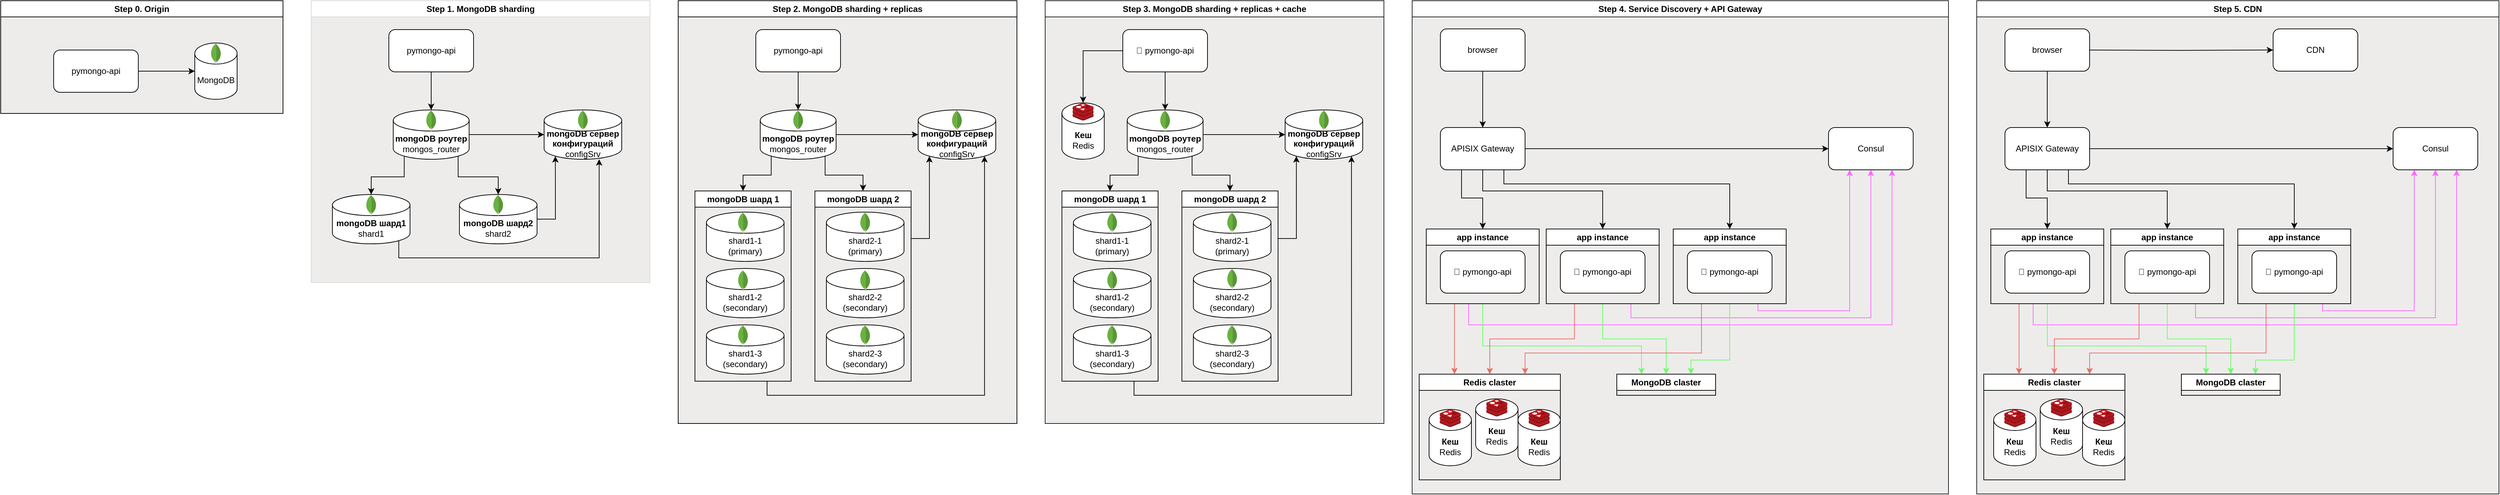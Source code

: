 <mxfile version="24.8.6">
  <diagram name="Page-1" id="-H_mtQnk-PTXWXPvYvuk">
    <mxGraphModel dx="576" dy="318" grid="1" gridSize="10" guides="1" tooltips="1" connect="1" arrows="1" fold="1" page="1" pageScale="1" pageWidth="1169" pageHeight="827" math="0" shadow="0">
      <root>
        <mxCell id="0" />
        <mxCell id="1" parent="0" />
        <mxCell id="wLlmZnDoWYVTyOSvIjtJ-1" value="Step 0. Origin" style="swimlane;whiteSpace=wrap;html=1;swimlaneFillColor=#EDECEB;" parent="1" vertex="1">
          <mxGeometry width="400" height="160" as="geometry" />
        </mxCell>
        <mxCell id="zA23MoTUsTF4_91t8viU-2" value="MongoDB" style="shape=cylinder3;whiteSpace=wrap;html=1;boundedLbl=1;backgroundOutline=1;size=15;" parent="wLlmZnDoWYVTyOSvIjtJ-1" vertex="1">
          <mxGeometry x="275" y="60" width="60" height="80" as="geometry" />
        </mxCell>
        <mxCell id="zA23MoTUsTF4_91t8viU-3" value="pymongo-api" style="rounded=1;whiteSpace=wrap;html=1;" parent="wLlmZnDoWYVTyOSvIjtJ-1" vertex="1">
          <mxGeometry x="75" y="70" width="120" height="60" as="geometry" />
        </mxCell>
        <mxCell id="zA23MoTUsTF4_91t8viU-4" style="edgeStyle=orthogonalEdgeStyle;rounded=0;orthogonalLoop=1;jettySize=auto;html=1;exitX=1;exitY=0.5;exitDx=0;exitDy=0;entryX=0;entryY=0.5;entryDx=0;entryDy=0;entryPerimeter=0;" parent="wLlmZnDoWYVTyOSvIjtJ-1" source="zA23MoTUsTF4_91t8viU-3" target="zA23MoTUsTF4_91t8viU-2" edge="1">
          <mxGeometry relative="1" as="geometry" />
        </mxCell>
        <mxCell id="wLlmZnDoWYVTyOSvIjtJ-85" value="" style="dashed=0;outlineConnect=0;html=1;align=center;labelPosition=center;verticalLabelPosition=bottom;verticalAlign=top;shape=mxgraph.weblogos.mongodb" parent="wLlmZnDoWYVTyOSvIjtJ-1" vertex="1">
          <mxGeometry x="297.59" y="60" width="14.82" height="31" as="geometry" />
        </mxCell>
        <mxCell id="wLlmZnDoWYVTyOSvIjtJ-2" value="Step 1. MongoDB sharding" style="swimlane;whiteSpace=wrap;html=1;strokeColor=#DAD9D8;swimlaneFillColor=#EDECEB;" parent="1" vertex="1">
          <mxGeometry x="440" width="480" height="400" as="geometry" />
        </mxCell>
        <mxCell id="wLlmZnDoWYVTyOSvIjtJ-3" value="&lt;b&gt;mongoDB роутер&lt;/b&gt;&lt;br&gt;mongos_router" style="shape=cylinder3;whiteSpace=wrap;html=1;boundedLbl=1;backgroundOutline=1;size=15;" parent="wLlmZnDoWYVTyOSvIjtJ-2" vertex="1">
          <mxGeometry x="116.25" y="155" width="107.5" height="70" as="geometry" />
        </mxCell>
        <mxCell id="wLlmZnDoWYVTyOSvIjtJ-4" value="pymongo-api" style="rounded=1;whiteSpace=wrap;html=1;" parent="wLlmZnDoWYVTyOSvIjtJ-2" vertex="1">
          <mxGeometry x="110" y="41" width="120" height="60" as="geometry" />
        </mxCell>
        <mxCell id="wLlmZnDoWYVTyOSvIjtJ-6" style="edgeStyle=orthogonalEdgeStyle;rounded=0;orthogonalLoop=1;jettySize=auto;html=1;exitX=0.5;exitY=1;exitDx=0;exitDy=0;entryX=0.5;entryY=0;entryDx=0;entryDy=0;entryPerimeter=0;" parent="wLlmZnDoWYVTyOSvIjtJ-2" source="wLlmZnDoWYVTyOSvIjtJ-4" target="wLlmZnDoWYVTyOSvIjtJ-3" edge="1">
          <mxGeometry relative="1" as="geometry" />
        </mxCell>
        <mxCell id="wLlmZnDoWYVTyOSvIjtJ-7" value="&lt;b&gt;mongoDB шард1&lt;/b&gt;&lt;br&gt;shard1" style="shape=cylinder3;whiteSpace=wrap;html=1;boundedLbl=1;backgroundOutline=1;size=15;" parent="wLlmZnDoWYVTyOSvIjtJ-2" vertex="1">
          <mxGeometry x="30" y="275" width="110" height="70" as="geometry" />
        </mxCell>
        <mxCell id="wLlmZnDoWYVTyOSvIjtJ-10" value="&lt;b&gt;mongoDB шард2&lt;/b&gt;&lt;br&gt;shard2" style="shape=cylinder3;whiteSpace=wrap;html=1;boundedLbl=1;backgroundOutline=1;size=15;" parent="wLlmZnDoWYVTyOSvIjtJ-2" vertex="1">
          <mxGeometry x="210" y="275" width="110" height="70" as="geometry" />
        </mxCell>
        <mxCell id="wLlmZnDoWYVTyOSvIjtJ-11" value="&lt;b&gt;mongoDB сервер конфигураций&lt;/b&gt;&lt;br&gt;configSrv" style="shape=cylinder3;whiteSpace=wrap;html=1;boundedLbl=1;backgroundOutline=1;size=15;" parent="wLlmZnDoWYVTyOSvIjtJ-2" vertex="1">
          <mxGeometry x="330" y="155" width="110" height="70" as="geometry" />
        </mxCell>
        <mxCell id="wLlmZnDoWYVTyOSvIjtJ-13" style="edgeStyle=orthogonalEdgeStyle;rounded=0;orthogonalLoop=1;jettySize=auto;html=1;exitX=0.855;exitY=1;exitDx=0;exitDy=-4.35;exitPerimeter=0;entryX=0.5;entryY=0;entryDx=0;entryDy=0;entryPerimeter=0;" parent="wLlmZnDoWYVTyOSvIjtJ-2" source="wLlmZnDoWYVTyOSvIjtJ-3" target="wLlmZnDoWYVTyOSvIjtJ-10" edge="1">
          <mxGeometry relative="1" as="geometry" />
        </mxCell>
        <mxCell id="wLlmZnDoWYVTyOSvIjtJ-14" style="edgeStyle=orthogonalEdgeStyle;rounded=0;orthogonalLoop=1;jettySize=auto;html=1;exitX=0.145;exitY=1;exitDx=0;exitDy=-4.35;exitPerimeter=0;entryX=0.5;entryY=0;entryDx=0;entryDy=0;entryPerimeter=0;" parent="wLlmZnDoWYVTyOSvIjtJ-2" source="wLlmZnDoWYVTyOSvIjtJ-3" target="wLlmZnDoWYVTyOSvIjtJ-7" edge="1">
          <mxGeometry relative="1" as="geometry" />
        </mxCell>
        <mxCell id="wLlmZnDoWYVTyOSvIjtJ-15" style="edgeStyle=orthogonalEdgeStyle;rounded=0;orthogonalLoop=1;jettySize=auto;html=1;exitX=1;exitY=0.5;exitDx=0;exitDy=0;exitPerimeter=0;entryX=0;entryY=0.5;entryDx=0;entryDy=0;entryPerimeter=0;" parent="wLlmZnDoWYVTyOSvIjtJ-2" source="wLlmZnDoWYVTyOSvIjtJ-3" target="wLlmZnDoWYVTyOSvIjtJ-11" edge="1">
          <mxGeometry relative="1" as="geometry" />
        </mxCell>
        <mxCell id="wLlmZnDoWYVTyOSvIjtJ-16" style="edgeStyle=orthogonalEdgeStyle;rounded=0;orthogonalLoop=1;jettySize=auto;html=1;exitX=1;exitY=0.5;exitDx=0;exitDy=0;exitPerimeter=0;entryX=0.145;entryY=1;entryDx=0;entryDy=-4.35;entryPerimeter=0;" parent="wLlmZnDoWYVTyOSvIjtJ-2" source="wLlmZnDoWYVTyOSvIjtJ-10" target="wLlmZnDoWYVTyOSvIjtJ-11" edge="1">
          <mxGeometry relative="1" as="geometry" />
        </mxCell>
        <mxCell id="wLlmZnDoWYVTyOSvIjtJ-17" style="edgeStyle=orthogonalEdgeStyle;rounded=0;orthogonalLoop=1;jettySize=auto;html=1;exitX=0.855;exitY=1;exitDx=0;exitDy=-4.35;exitPerimeter=0;" parent="wLlmZnDoWYVTyOSvIjtJ-2" source="wLlmZnDoWYVTyOSvIjtJ-7" target="wLlmZnDoWYVTyOSvIjtJ-11" edge="1">
          <mxGeometry relative="1" as="geometry">
            <mxPoint x="122.0" y="367.79" as="sourcePoint" />
            <mxPoint x="407.92" y="252.14" as="targetPoint" />
            <Array as="points">
              <mxPoint x="124" y="365" />
              <mxPoint x="408" y="365" />
            </Array>
          </mxGeometry>
        </mxCell>
        <mxCell id="wLlmZnDoWYVTyOSvIjtJ-83" value="" style="dashed=0;outlineConnect=0;html=1;align=center;labelPosition=center;verticalLabelPosition=bottom;verticalAlign=top;shape=mxgraph.weblogos.mongodb" parent="wLlmZnDoWYVTyOSvIjtJ-2" vertex="1">
          <mxGeometry x="377.59" y="155" width="14.82" height="31" as="geometry" />
        </mxCell>
        <mxCell id="wLlmZnDoWYVTyOSvIjtJ-84" value="" style="dashed=0;outlineConnect=0;html=1;align=center;labelPosition=center;verticalLabelPosition=bottom;verticalAlign=top;shape=mxgraph.weblogos.mongodb" parent="wLlmZnDoWYVTyOSvIjtJ-2" vertex="1">
          <mxGeometry x="162.59" y="155" width="14.82" height="31" as="geometry" />
        </mxCell>
        <mxCell id="wLlmZnDoWYVTyOSvIjtJ-86" value="" style="dashed=0;outlineConnect=0;html=1;align=center;labelPosition=center;verticalLabelPosition=bottom;verticalAlign=top;shape=mxgraph.weblogos.mongodb" parent="wLlmZnDoWYVTyOSvIjtJ-2" vertex="1">
          <mxGeometry x="257.59" y="275" width="14.82" height="31" as="geometry" />
        </mxCell>
        <mxCell id="wLlmZnDoWYVTyOSvIjtJ-87" value="" style="dashed=0;outlineConnect=0;html=1;align=center;labelPosition=center;verticalLabelPosition=bottom;verticalAlign=top;shape=mxgraph.weblogos.mongodb" parent="wLlmZnDoWYVTyOSvIjtJ-2" vertex="1">
          <mxGeometry x="77.59" y="275" width="14.82" height="31" as="geometry" />
        </mxCell>
        <mxCell id="wLlmZnDoWYVTyOSvIjtJ-18" value="Step 2. MongoDB sharding + replicas" style="swimlane;whiteSpace=wrap;html=1;swimlaneFillColor=#EDECEB;" parent="1" vertex="1">
          <mxGeometry x="960" width="480" height="600" as="geometry">
            <mxRectangle y="630" width="240" height="30" as="alternateBounds" />
          </mxGeometry>
        </mxCell>
        <mxCell id="wLlmZnDoWYVTyOSvIjtJ-19" value="&lt;b&gt;mongoDB роутер&lt;/b&gt;&lt;br&gt;mongos_router" style="shape=cylinder3;whiteSpace=wrap;html=1;boundedLbl=1;backgroundOutline=1;size=15;" parent="wLlmZnDoWYVTyOSvIjtJ-18" vertex="1">
          <mxGeometry x="116.25" y="155" width="107.5" height="70" as="geometry" />
        </mxCell>
        <mxCell id="wLlmZnDoWYVTyOSvIjtJ-20" value="pymongo-api" style="rounded=1;whiteSpace=wrap;html=1;" parent="wLlmZnDoWYVTyOSvIjtJ-18" vertex="1">
          <mxGeometry x="110" y="41" width="120" height="60" as="geometry" />
        </mxCell>
        <mxCell id="wLlmZnDoWYVTyOSvIjtJ-21" style="edgeStyle=orthogonalEdgeStyle;rounded=0;orthogonalLoop=1;jettySize=auto;html=1;exitX=0.5;exitY=1;exitDx=0;exitDy=0;entryX=0.5;entryY=0;entryDx=0;entryDy=0;entryPerimeter=0;" parent="wLlmZnDoWYVTyOSvIjtJ-18" source="wLlmZnDoWYVTyOSvIjtJ-20" target="wLlmZnDoWYVTyOSvIjtJ-19" edge="1">
          <mxGeometry relative="1" as="geometry" />
        </mxCell>
        <mxCell id="wLlmZnDoWYVTyOSvIjtJ-24" value="&lt;b&gt;mongoDB сервер конфигураций&lt;/b&gt;&lt;br&gt;configSrv" style="shape=cylinder3;whiteSpace=wrap;html=1;boundedLbl=1;backgroundOutline=1;size=15;" parent="wLlmZnDoWYVTyOSvIjtJ-18" vertex="1">
          <mxGeometry x="340" y="155" width="110" height="70" as="geometry" />
        </mxCell>
        <mxCell id="wLlmZnDoWYVTyOSvIjtJ-25" style="edgeStyle=orthogonalEdgeStyle;rounded=0;orthogonalLoop=1;jettySize=auto;html=1;exitX=0.855;exitY=1;exitDx=0;exitDy=-4.35;exitPerimeter=0;entryX=0.5;entryY=0;entryDx=0;entryDy=0;" parent="wLlmZnDoWYVTyOSvIjtJ-18" source="wLlmZnDoWYVTyOSvIjtJ-19" target="wLlmZnDoWYVTyOSvIjtJ-35" edge="1">
          <mxGeometry relative="1" as="geometry">
            <mxPoint x="265" y="275" as="targetPoint" />
          </mxGeometry>
        </mxCell>
        <mxCell id="wLlmZnDoWYVTyOSvIjtJ-26" style="edgeStyle=orthogonalEdgeStyle;rounded=0;orthogonalLoop=1;jettySize=auto;html=1;exitX=0.145;exitY=1;exitDx=0;exitDy=-4.35;exitPerimeter=0;entryX=0.5;entryY=0;entryDx=0;entryDy=0;" parent="wLlmZnDoWYVTyOSvIjtJ-18" source="wLlmZnDoWYVTyOSvIjtJ-19" target="wLlmZnDoWYVTyOSvIjtJ-30" edge="1">
          <mxGeometry relative="1" as="geometry">
            <mxPoint x="85" y="275" as="targetPoint" />
          </mxGeometry>
        </mxCell>
        <mxCell id="wLlmZnDoWYVTyOSvIjtJ-27" style="edgeStyle=orthogonalEdgeStyle;rounded=0;orthogonalLoop=1;jettySize=auto;html=1;exitX=1;exitY=0.5;exitDx=0;exitDy=0;exitPerimeter=0;entryX=0;entryY=0.5;entryDx=0;entryDy=0;entryPerimeter=0;" parent="wLlmZnDoWYVTyOSvIjtJ-18" source="wLlmZnDoWYVTyOSvIjtJ-19" target="wLlmZnDoWYVTyOSvIjtJ-24" edge="1">
          <mxGeometry relative="1" as="geometry" />
        </mxCell>
        <mxCell id="wLlmZnDoWYVTyOSvIjtJ-30" value="&lt;b&gt;mongoDB шард 1&lt;/b&gt;" style="swimlane;whiteSpace=wrap;html=1;" parent="wLlmZnDoWYVTyOSvIjtJ-18" vertex="1">
          <mxGeometry x="23.75" y="270" width="136.25" height="270" as="geometry" />
        </mxCell>
        <mxCell id="wLlmZnDoWYVTyOSvIjtJ-31" value="shard1-1&lt;br&gt;(primary)" style="shape=cylinder3;whiteSpace=wrap;html=1;boundedLbl=1;backgroundOutline=1;size=15;" parent="wLlmZnDoWYVTyOSvIjtJ-30" vertex="1">
          <mxGeometry x="16.25" y="30" width="110" height="70" as="geometry" />
        </mxCell>
        <mxCell id="wLlmZnDoWYVTyOSvIjtJ-33" value="shard1-2&lt;br&gt;(secondary)" style="shape=cylinder3;whiteSpace=wrap;html=1;boundedLbl=1;backgroundOutline=1;size=15;" parent="wLlmZnDoWYVTyOSvIjtJ-30" vertex="1">
          <mxGeometry x="16.25" y="110" width="110" height="70" as="geometry" />
        </mxCell>
        <mxCell id="wLlmZnDoWYVTyOSvIjtJ-34" value="shard1-3&lt;br&gt;(secondary)" style="shape=cylinder3;whiteSpace=wrap;html=1;boundedLbl=1;backgroundOutline=1;size=15;" parent="wLlmZnDoWYVTyOSvIjtJ-30" vertex="1">
          <mxGeometry x="16.25" y="190" width="110" height="70" as="geometry" />
        </mxCell>
        <mxCell id="wLlmZnDoWYVTyOSvIjtJ-78" value="" style="dashed=0;outlineConnect=0;html=1;align=center;labelPosition=center;verticalLabelPosition=bottom;verticalAlign=top;shape=mxgraph.weblogos.mongodb" parent="wLlmZnDoWYVTyOSvIjtJ-30" vertex="1">
          <mxGeometry x="60.71" y="190" width="14.82" height="31" as="geometry" />
        </mxCell>
        <mxCell id="wLlmZnDoWYVTyOSvIjtJ-79" value="" style="dashed=0;outlineConnect=0;html=1;align=center;labelPosition=center;verticalLabelPosition=bottom;verticalAlign=top;shape=mxgraph.weblogos.mongodb" parent="wLlmZnDoWYVTyOSvIjtJ-30" vertex="1">
          <mxGeometry x="60.71" y="112" width="14.82" height="31" as="geometry" />
        </mxCell>
        <mxCell id="wLlmZnDoWYVTyOSvIjtJ-80" value="" style="dashed=0;outlineConnect=0;html=1;align=center;labelPosition=center;verticalLabelPosition=bottom;verticalAlign=top;shape=mxgraph.weblogos.mongodb" parent="wLlmZnDoWYVTyOSvIjtJ-30" vertex="1">
          <mxGeometry x="60.71" y="30" width="14.82" height="31" as="geometry" />
        </mxCell>
        <mxCell id="wLlmZnDoWYVTyOSvIjtJ-35" value="&lt;b&gt;mongoDB шард 2&lt;/b&gt;" style="swimlane;whiteSpace=wrap;html=1;" parent="wLlmZnDoWYVTyOSvIjtJ-18" vertex="1">
          <mxGeometry x="193.75" y="270" width="136.25" height="270" as="geometry" />
        </mxCell>
        <mxCell id="wLlmZnDoWYVTyOSvIjtJ-36" value="shard2-1&lt;br&gt;(primary)" style="shape=cylinder3;whiteSpace=wrap;html=1;boundedLbl=1;backgroundOutline=1;size=15;" parent="wLlmZnDoWYVTyOSvIjtJ-35" vertex="1">
          <mxGeometry x="16.25" y="30" width="110" height="70" as="geometry" />
        </mxCell>
        <mxCell id="wLlmZnDoWYVTyOSvIjtJ-37" value="shard2-2&lt;br&gt;(secondary)" style="shape=cylinder3;whiteSpace=wrap;html=1;boundedLbl=1;backgroundOutline=1;size=15;" parent="wLlmZnDoWYVTyOSvIjtJ-35" vertex="1">
          <mxGeometry x="16.25" y="110" width="110" height="70" as="geometry" />
        </mxCell>
        <mxCell id="wLlmZnDoWYVTyOSvIjtJ-38" value="shard2-3&lt;br&gt;(secondary)" style="shape=cylinder3;whiteSpace=wrap;html=1;boundedLbl=1;backgroundOutline=1;size=15;" parent="wLlmZnDoWYVTyOSvIjtJ-35" vertex="1">
          <mxGeometry x="16.25" y="190" width="110" height="70" as="geometry" />
        </mxCell>
        <mxCell id="wLlmZnDoWYVTyOSvIjtJ-75" value="" style="dashed=0;outlineConnect=0;html=1;align=center;labelPosition=center;verticalLabelPosition=bottom;verticalAlign=top;shape=mxgraph.weblogos.mongodb" parent="wLlmZnDoWYVTyOSvIjtJ-35" vertex="1">
          <mxGeometry x="63.84" y="190" width="14.82" height="31" as="geometry" />
        </mxCell>
        <mxCell id="wLlmZnDoWYVTyOSvIjtJ-76" value="" style="dashed=0;outlineConnect=0;html=1;align=center;labelPosition=center;verticalLabelPosition=bottom;verticalAlign=top;shape=mxgraph.weblogos.mongodb" parent="wLlmZnDoWYVTyOSvIjtJ-35" vertex="1">
          <mxGeometry x="63.84" y="112" width="14.82" height="31" as="geometry" />
        </mxCell>
        <mxCell id="wLlmZnDoWYVTyOSvIjtJ-77" value="" style="dashed=0;outlineConnect=0;html=1;align=center;labelPosition=center;verticalLabelPosition=bottom;verticalAlign=top;shape=mxgraph.weblogos.mongodb" parent="wLlmZnDoWYVTyOSvIjtJ-35" vertex="1">
          <mxGeometry x="63.84" y="30" width="14.82" height="31" as="geometry" />
        </mxCell>
        <mxCell id="wLlmZnDoWYVTyOSvIjtJ-39" style="edgeStyle=orthogonalEdgeStyle;rounded=0;orthogonalLoop=1;jettySize=auto;html=1;exitX=1;exitY=0.25;exitDx=0;exitDy=0;entryX=0.145;entryY=1;entryDx=0;entryDy=-4.35;entryPerimeter=0;" parent="wLlmZnDoWYVTyOSvIjtJ-18" source="wLlmZnDoWYVTyOSvIjtJ-35" target="wLlmZnDoWYVTyOSvIjtJ-24" edge="1">
          <mxGeometry relative="1" as="geometry" />
        </mxCell>
        <mxCell id="wLlmZnDoWYVTyOSvIjtJ-40" style="edgeStyle=orthogonalEdgeStyle;rounded=0;orthogonalLoop=1;jettySize=auto;html=1;exitX=0.75;exitY=1;exitDx=0;exitDy=0;entryX=0.855;entryY=1;entryDx=0;entryDy=-4.35;entryPerimeter=0;" parent="wLlmZnDoWYVTyOSvIjtJ-18" source="wLlmZnDoWYVTyOSvIjtJ-30" target="wLlmZnDoWYVTyOSvIjtJ-24" edge="1">
          <mxGeometry relative="1" as="geometry" />
        </mxCell>
        <mxCell id="wLlmZnDoWYVTyOSvIjtJ-81" value="" style="dashed=0;outlineConnect=0;html=1;align=center;labelPosition=center;verticalLabelPosition=bottom;verticalAlign=top;shape=mxgraph.weblogos.mongodb" parent="wLlmZnDoWYVTyOSvIjtJ-18" vertex="1">
          <mxGeometry x="387.59" y="155" width="14.82" height="31" as="geometry" />
        </mxCell>
        <mxCell id="wLlmZnDoWYVTyOSvIjtJ-82" value="" style="dashed=0;outlineConnect=0;html=1;align=center;labelPosition=center;verticalLabelPosition=bottom;verticalAlign=top;shape=mxgraph.weblogos.mongodb" parent="wLlmZnDoWYVTyOSvIjtJ-18" vertex="1">
          <mxGeometry x="162.59" y="155" width="14.82" height="31" as="geometry" />
        </mxCell>
        <mxCell id="wLlmZnDoWYVTyOSvIjtJ-41" value="Step 3. MongoDB sharding + replicas + cache" style="swimlane;whiteSpace=wrap;html=1;gradientColor=none;swimlaneFillColor=#EDECEB;fillColor=#ffffff;strokeColor=#1b1d1e;" parent="1" vertex="1">
          <mxGeometry x="1480" width="480" height="600" as="geometry">
            <mxRectangle x="1480" width="290" height="30" as="alternateBounds" />
          </mxGeometry>
        </mxCell>
        <mxCell id="wLlmZnDoWYVTyOSvIjtJ-42" value="&lt;b&gt;mongoDB роутер&lt;/b&gt;&lt;br&gt;mongos_router" style="shape=cylinder3;whiteSpace=wrap;html=1;boundedLbl=1;backgroundOutline=1;size=15;" parent="wLlmZnDoWYVTyOSvIjtJ-41" vertex="1">
          <mxGeometry x="116.25" y="155" width="107.5" height="70" as="geometry" />
        </mxCell>
        <mxCell id="wLlmZnDoWYVTyOSvIjtJ-61" style="edgeStyle=orthogonalEdgeStyle;rounded=0;orthogonalLoop=1;jettySize=auto;html=1;exitX=0;exitY=0.5;exitDx=0;exitDy=0;" parent="wLlmZnDoWYVTyOSvIjtJ-41" source="wLlmZnDoWYVTyOSvIjtJ-43" target="wLlmZnDoWYVTyOSvIjtJ-59" edge="1">
          <mxGeometry relative="1" as="geometry" />
        </mxCell>
        <mxCell id="wLlmZnDoWYVTyOSvIjtJ-43" value="🐍 pymongo-api" style="rounded=1;whiteSpace=wrap;html=1;" parent="wLlmZnDoWYVTyOSvIjtJ-41" vertex="1">
          <mxGeometry x="110" y="41" width="120" height="60" as="geometry" />
        </mxCell>
        <mxCell id="wLlmZnDoWYVTyOSvIjtJ-44" style="edgeStyle=orthogonalEdgeStyle;rounded=0;orthogonalLoop=1;jettySize=auto;html=1;exitX=0.5;exitY=1;exitDx=0;exitDy=0;entryX=0.5;entryY=0;entryDx=0;entryDy=0;entryPerimeter=0;" parent="wLlmZnDoWYVTyOSvIjtJ-41" source="wLlmZnDoWYVTyOSvIjtJ-43" target="wLlmZnDoWYVTyOSvIjtJ-42" edge="1">
          <mxGeometry relative="1" as="geometry" />
        </mxCell>
        <mxCell id="wLlmZnDoWYVTyOSvIjtJ-45" value="&lt;b&gt;mongoDB сервер конфигураций&lt;/b&gt;&lt;br&gt;configSrv" style="shape=cylinder3;whiteSpace=wrap;html=1;boundedLbl=1;backgroundOutline=1;size=15;" parent="wLlmZnDoWYVTyOSvIjtJ-41" vertex="1">
          <mxGeometry x="340" y="155" width="110" height="70" as="geometry" />
        </mxCell>
        <mxCell id="wLlmZnDoWYVTyOSvIjtJ-46" style="edgeStyle=orthogonalEdgeStyle;rounded=0;orthogonalLoop=1;jettySize=auto;html=1;exitX=0.855;exitY=1;exitDx=0;exitDy=-4.35;exitPerimeter=0;entryX=0.5;entryY=0;entryDx=0;entryDy=0;" parent="wLlmZnDoWYVTyOSvIjtJ-41" source="wLlmZnDoWYVTyOSvIjtJ-42" target="wLlmZnDoWYVTyOSvIjtJ-53" edge="1">
          <mxGeometry relative="1" as="geometry">
            <mxPoint x="265" y="275" as="targetPoint" />
          </mxGeometry>
        </mxCell>
        <mxCell id="wLlmZnDoWYVTyOSvIjtJ-47" style="edgeStyle=orthogonalEdgeStyle;rounded=0;orthogonalLoop=1;jettySize=auto;html=1;exitX=0.145;exitY=1;exitDx=0;exitDy=-4.35;exitPerimeter=0;entryX=0.5;entryY=0;entryDx=0;entryDy=0;" parent="wLlmZnDoWYVTyOSvIjtJ-41" source="wLlmZnDoWYVTyOSvIjtJ-42" target="wLlmZnDoWYVTyOSvIjtJ-49" edge="1">
          <mxGeometry relative="1" as="geometry">
            <mxPoint x="85" y="275" as="targetPoint" />
          </mxGeometry>
        </mxCell>
        <mxCell id="wLlmZnDoWYVTyOSvIjtJ-48" style="edgeStyle=orthogonalEdgeStyle;rounded=0;orthogonalLoop=1;jettySize=auto;html=1;exitX=1;exitY=0.5;exitDx=0;exitDy=0;exitPerimeter=0;entryX=0;entryY=0.5;entryDx=0;entryDy=0;entryPerimeter=0;" parent="wLlmZnDoWYVTyOSvIjtJ-41" source="wLlmZnDoWYVTyOSvIjtJ-42" target="wLlmZnDoWYVTyOSvIjtJ-45" edge="1">
          <mxGeometry relative="1" as="geometry" />
        </mxCell>
        <mxCell id="wLlmZnDoWYVTyOSvIjtJ-49" value="&lt;b&gt;mongoDB шард 1&lt;/b&gt;" style="swimlane;whiteSpace=wrap;html=1;" parent="wLlmZnDoWYVTyOSvIjtJ-41" vertex="1">
          <mxGeometry x="23.75" y="270" width="136.25" height="270" as="geometry" />
        </mxCell>
        <mxCell id="wLlmZnDoWYVTyOSvIjtJ-50" value="shard1-1&lt;br&gt;(primary)" style="shape=cylinder3;whiteSpace=wrap;html=1;boundedLbl=1;backgroundOutline=1;size=15;" parent="wLlmZnDoWYVTyOSvIjtJ-49" vertex="1">
          <mxGeometry x="16.25" y="30" width="110" height="70" as="geometry" />
        </mxCell>
        <mxCell id="wLlmZnDoWYVTyOSvIjtJ-51" value="shard1-2&lt;br&gt;(secondary)" style="shape=cylinder3;whiteSpace=wrap;html=1;boundedLbl=1;backgroundOutline=1;size=15;" parent="wLlmZnDoWYVTyOSvIjtJ-49" vertex="1">
          <mxGeometry x="16.25" y="110" width="110" height="70" as="geometry" />
        </mxCell>
        <mxCell id="wLlmZnDoWYVTyOSvIjtJ-52" value="shard1-3&lt;br&gt;(secondary)" style="shape=cylinder3;whiteSpace=wrap;html=1;boundedLbl=1;backgroundOutline=1;size=15;" parent="wLlmZnDoWYVTyOSvIjtJ-49" vertex="1">
          <mxGeometry x="16.25" y="190" width="110" height="70" as="geometry" />
        </mxCell>
        <mxCell id="wLlmZnDoWYVTyOSvIjtJ-66" value="" style="dashed=0;outlineConnect=0;html=1;align=center;labelPosition=center;verticalLabelPosition=bottom;verticalAlign=top;shape=mxgraph.weblogos.mongodb" parent="wLlmZnDoWYVTyOSvIjtJ-49" vertex="1">
          <mxGeometry x="63.84" y="190" width="14.82" height="31" as="geometry" />
        </mxCell>
        <mxCell id="wLlmZnDoWYVTyOSvIjtJ-67" value="" style="dashed=0;outlineConnect=0;html=1;align=center;labelPosition=center;verticalLabelPosition=bottom;verticalAlign=top;shape=mxgraph.weblogos.mongodb" parent="wLlmZnDoWYVTyOSvIjtJ-49" vertex="1">
          <mxGeometry x="63.84" y="112" width="14.82" height="31" as="geometry" />
        </mxCell>
        <mxCell id="wLlmZnDoWYVTyOSvIjtJ-68" value="" style="dashed=0;outlineConnect=0;html=1;align=center;labelPosition=center;verticalLabelPosition=bottom;verticalAlign=top;shape=mxgraph.weblogos.mongodb" parent="wLlmZnDoWYVTyOSvIjtJ-49" vertex="1">
          <mxGeometry x="63.84" y="30" width="14.82" height="31" as="geometry" />
        </mxCell>
        <mxCell id="wLlmZnDoWYVTyOSvIjtJ-53" value="&lt;b&gt;mongoDB шард 2&lt;/b&gt;" style="swimlane;whiteSpace=wrap;html=1;" parent="wLlmZnDoWYVTyOSvIjtJ-41" vertex="1">
          <mxGeometry x="193.75" y="270" width="136.25" height="270" as="geometry" />
        </mxCell>
        <mxCell id="wLlmZnDoWYVTyOSvIjtJ-54" value="shard2-1&lt;br&gt;(primary)" style="shape=cylinder3;whiteSpace=wrap;html=1;boundedLbl=1;backgroundOutline=1;size=15;" parent="wLlmZnDoWYVTyOSvIjtJ-53" vertex="1">
          <mxGeometry x="16.25" y="30" width="110" height="70" as="geometry" />
        </mxCell>
        <mxCell id="wLlmZnDoWYVTyOSvIjtJ-55" value="shard2-2&lt;br&gt;(secondary)" style="shape=cylinder3;whiteSpace=wrap;html=1;boundedLbl=1;backgroundOutline=1;size=15;" parent="wLlmZnDoWYVTyOSvIjtJ-53" vertex="1">
          <mxGeometry x="16.25" y="110" width="110" height="70" as="geometry" />
        </mxCell>
        <mxCell id="wLlmZnDoWYVTyOSvIjtJ-56" value="shard2-3&lt;br&gt;(secondary)" style="shape=cylinder3;whiteSpace=wrap;html=1;boundedLbl=1;backgroundOutline=1;size=15;" parent="wLlmZnDoWYVTyOSvIjtJ-53" vertex="1">
          <mxGeometry x="16.25" y="190" width="110" height="70" as="geometry" />
        </mxCell>
        <mxCell id="wLlmZnDoWYVTyOSvIjtJ-63" value="" style="dashed=0;outlineConnect=0;html=1;align=center;labelPosition=center;verticalLabelPosition=bottom;verticalAlign=top;shape=mxgraph.weblogos.mongodb" parent="wLlmZnDoWYVTyOSvIjtJ-53" vertex="1">
          <mxGeometry x="63.84" y="190" width="14.82" height="31" as="geometry" />
        </mxCell>
        <mxCell id="wLlmZnDoWYVTyOSvIjtJ-69" value="" style="dashed=0;outlineConnect=0;html=1;align=center;labelPosition=center;verticalLabelPosition=bottom;verticalAlign=top;shape=mxgraph.weblogos.mongodb" parent="wLlmZnDoWYVTyOSvIjtJ-53" vertex="1">
          <mxGeometry x="63.84" y="30" width="14.82" height="31" as="geometry" />
        </mxCell>
        <mxCell id="wLlmZnDoWYVTyOSvIjtJ-70" value="" style="dashed=0;outlineConnect=0;html=1;align=center;labelPosition=center;verticalLabelPosition=bottom;verticalAlign=top;shape=mxgraph.weblogos.mongodb" parent="wLlmZnDoWYVTyOSvIjtJ-53" vertex="1">
          <mxGeometry x="63.84" y="110" width="14.82" height="31" as="geometry" />
        </mxCell>
        <mxCell id="wLlmZnDoWYVTyOSvIjtJ-57" style="edgeStyle=orthogonalEdgeStyle;rounded=0;orthogonalLoop=1;jettySize=auto;html=1;exitX=1;exitY=0.25;exitDx=0;exitDy=0;entryX=0.145;entryY=1;entryDx=0;entryDy=-4.35;entryPerimeter=0;" parent="wLlmZnDoWYVTyOSvIjtJ-41" source="wLlmZnDoWYVTyOSvIjtJ-53" target="wLlmZnDoWYVTyOSvIjtJ-45" edge="1">
          <mxGeometry relative="1" as="geometry" />
        </mxCell>
        <mxCell id="wLlmZnDoWYVTyOSvIjtJ-58" style="edgeStyle=orthogonalEdgeStyle;rounded=0;orthogonalLoop=1;jettySize=auto;html=1;exitX=0.75;exitY=1;exitDx=0;exitDy=0;entryX=0.855;entryY=1;entryDx=0;entryDy=-4.35;entryPerimeter=0;" parent="wLlmZnDoWYVTyOSvIjtJ-41" source="wLlmZnDoWYVTyOSvIjtJ-49" target="wLlmZnDoWYVTyOSvIjtJ-45" edge="1">
          <mxGeometry relative="1" as="geometry" />
        </mxCell>
        <mxCell id="wLlmZnDoWYVTyOSvIjtJ-59" value="&lt;b&gt;Кеш&lt;/b&gt;&lt;br&gt;Redis" style="shape=cylinder3;whiteSpace=wrap;html=1;boundedLbl=1;backgroundOutline=1;size=15;" parent="wLlmZnDoWYVTyOSvIjtJ-41" vertex="1">
          <mxGeometry x="23.75" y="145" width="60" height="80" as="geometry" />
        </mxCell>
        <mxCell id="wLlmZnDoWYVTyOSvIjtJ-62" value="" style="image;sketch=0;aspect=fixed;html=1;points=[];align=center;fontSize=12;image=img/lib/mscae/Cache_Redis_Product.svg;" parent="wLlmZnDoWYVTyOSvIjtJ-41" vertex="1">
          <mxGeometry x="38.87" y="145" width="29.76" height="25" as="geometry" />
        </mxCell>
        <mxCell id="wLlmZnDoWYVTyOSvIjtJ-71" value="" style="dashed=0;outlineConnect=0;html=1;align=center;labelPosition=center;verticalLabelPosition=bottom;verticalAlign=top;shape=mxgraph.weblogos.mongodb" parent="wLlmZnDoWYVTyOSvIjtJ-41" vertex="1">
          <mxGeometry x="387.59" y="155" width="14.82" height="31" as="geometry" />
        </mxCell>
        <mxCell id="wLlmZnDoWYVTyOSvIjtJ-72" value="" style="dashed=0;outlineConnect=0;html=1;align=center;labelPosition=center;verticalLabelPosition=bottom;verticalAlign=top;shape=mxgraph.weblogos.mongodb" parent="wLlmZnDoWYVTyOSvIjtJ-41" vertex="1">
          <mxGeometry x="162.59" y="155" width="14.82" height="31" as="geometry" />
        </mxCell>
        <mxCell id="wLlmZnDoWYVTyOSvIjtJ-88" value="Step 4.&amp;nbsp;Service Discovery + API Gateway" style="swimlane;whiteSpace=wrap;html=1;gradientColor=none;swimlaneFillColor=#EDECEB;fillColor=#ffffff;strokeColor=#1b1d1e;" parent="1" vertex="1">
          <mxGeometry x="2000" width="760" height="700" as="geometry">
            <mxRectangle x="1480" width="290" height="30" as="alternateBounds" />
          </mxGeometry>
        </mxCell>
        <mxCell id="wLlmZnDoWYVTyOSvIjtJ-203" style="edgeStyle=orthogonalEdgeStyle;rounded=0;orthogonalLoop=1;jettySize=auto;html=1;entryX=0.75;entryY=1;entryDx=0;entryDy=0;strokeColor=#FF66FF;" parent="wLlmZnDoWYVTyOSvIjtJ-88" target="wLlmZnDoWYVTyOSvIjtJ-197" edge="1">
          <mxGeometry relative="1" as="geometry">
            <Array as="points">
              <mxPoint x="80" y="460" />
              <mxPoint x="680" y="460" />
            </Array>
            <mxPoint x="80" y="430" as="sourcePoint" />
          </mxGeometry>
        </mxCell>
        <mxCell id="313JQReyAu7rDH6x-xMI-7" style="edgeStyle=orthogonalEdgeStyle;rounded=0;orthogonalLoop=1;jettySize=auto;html=1;exitX=0.25;exitY=1;exitDx=0;exitDy=0;entryX=0.25;entryY=0;entryDx=0;entryDy=0;strokeColor=#EA6B66;" edge="1" parent="wLlmZnDoWYVTyOSvIjtJ-88" source="wLlmZnDoWYVTyOSvIjtJ-125" target="313JQReyAu7rDH6x-xMI-5">
          <mxGeometry relative="1" as="geometry" />
        </mxCell>
        <mxCell id="313JQReyAu7rDH6x-xMI-10" style="edgeStyle=orthogonalEdgeStyle;rounded=0;orthogonalLoop=1;jettySize=auto;html=1;exitX=0.5;exitY=1;exitDx=0;exitDy=0;entryX=0.25;entryY=0;entryDx=0;entryDy=0;strokeColor=#66FF66;" edge="1" parent="wLlmZnDoWYVTyOSvIjtJ-88" source="wLlmZnDoWYVTyOSvIjtJ-125" target="wLlmZnDoWYVTyOSvIjtJ-129">
          <mxGeometry relative="1" as="geometry">
            <Array as="points">
              <mxPoint x="100" y="490" />
              <mxPoint x="325" y="490" />
            </Array>
          </mxGeometry>
        </mxCell>
        <mxCell id="wLlmZnDoWYVTyOSvIjtJ-125" value="app instance" style="swimlane;whiteSpace=wrap;html=1;" parent="wLlmZnDoWYVTyOSvIjtJ-88" vertex="1">
          <mxGeometry x="20" y="324" width="160" height="106" as="geometry" />
        </mxCell>
        <mxCell id="wLlmZnDoWYVTyOSvIjtJ-91" value="🐍 pymongo-api" style="rounded=1;whiteSpace=wrap;html=1;" parent="wLlmZnDoWYVTyOSvIjtJ-125" vertex="1">
          <mxGeometry x="20" y="31" width="120" height="60" as="geometry" />
        </mxCell>
        <mxCell id="wLlmZnDoWYVTyOSvIjtJ-204" style="edgeStyle=orthogonalEdgeStyle;rounded=0;orthogonalLoop=1;jettySize=auto;html=1;exitX=0.75;exitY=1;exitDx=0;exitDy=0;entryX=0.5;entryY=1;entryDx=0;entryDy=0;strokeColor=#FF66FF;" parent="wLlmZnDoWYVTyOSvIjtJ-88" source="313JQReyAu7rDH6x-xMI-1" target="wLlmZnDoWYVTyOSvIjtJ-197" edge="1">
          <mxGeometry relative="1" as="geometry">
            <Array as="points">
              <mxPoint x="310" y="450" />
              <mxPoint x="650" y="450" />
            </Array>
            <mxPoint x="260" y="494.75" as="sourcePoint" />
          </mxGeometry>
        </mxCell>
        <mxCell id="wLlmZnDoWYVTyOSvIjtJ-205" style="edgeStyle=orthogonalEdgeStyle;rounded=0;orthogonalLoop=1;jettySize=auto;html=1;exitX=0.75;exitY=1;exitDx=0;exitDy=0;entryX=0.25;entryY=1;entryDx=0;entryDy=0;strokeColor=#FF66FF;" parent="wLlmZnDoWYVTyOSvIjtJ-88" source="313JQReyAu7rDH6x-xMI-3" target="wLlmZnDoWYVTyOSvIjtJ-197" edge="1">
          <mxGeometry relative="1" as="geometry">
            <mxPoint x="620" y="503.5" as="sourcePoint" />
            <Array as="points">
              <mxPoint x="490" y="440" />
              <mxPoint x="620" y="440" />
            </Array>
          </mxGeometry>
        </mxCell>
        <mxCell id="wLlmZnDoWYVTyOSvIjtJ-198" style="edgeStyle=orthogonalEdgeStyle;rounded=0;orthogonalLoop=1;jettySize=auto;html=1;exitX=0.5;exitY=1;exitDx=0;exitDy=0;" parent="wLlmZnDoWYVTyOSvIjtJ-88" source="wLlmZnDoWYVTyOSvIjtJ-195" target="wLlmZnDoWYVTyOSvIjtJ-196" edge="1">
          <mxGeometry relative="1" as="geometry" />
        </mxCell>
        <mxCell id="wLlmZnDoWYVTyOSvIjtJ-195" value="browser" style="rounded=1;whiteSpace=wrap;html=1;" parent="wLlmZnDoWYVTyOSvIjtJ-88" vertex="1">
          <mxGeometry x="40" y="40" width="120" height="60" as="geometry" />
        </mxCell>
        <mxCell id="wLlmZnDoWYVTyOSvIjtJ-199" style="edgeStyle=orthogonalEdgeStyle;rounded=0;orthogonalLoop=1;jettySize=auto;html=1;exitX=1;exitY=0.5;exitDx=0;exitDy=0;entryX=0;entryY=0.5;entryDx=0;entryDy=0;" parent="wLlmZnDoWYVTyOSvIjtJ-88" source="wLlmZnDoWYVTyOSvIjtJ-196" target="wLlmZnDoWYVTyOSvIjtJ-197" edge="1">
          <mxGeometry relative="1" as="geometry" />
        </mxCell>
        <mxCell id="wLlmZnDoWYVTyOSvIjtJ-200" style="edgeStyle=orthogonalEdgeStyle;rounded=0;orthogonalLoop=1;jettySize=auto;html=1;exitX=0.25;exitY=1;exitDx=0;exitDy=0;entryX=0.5;entryY=0;entryDx=0;entryDy=0;" parent="wLlmZnDoWYVTyOSvIjtJ-88" source="wLlmZnDoWYVTyOSvIjtJ-196" target="wLlmZnDoWYVTyOSvIjtJ-125" edge="1">
          <mxGeometry relative="1" as="geometry">
            <Array as="points">
              <mxPoint x="70" y="280" />
              <mxPoint x="100" y="280" />
            </Array>
          </mxGeometry>
        </mxCell>
        <mxCell id="wLlmZnDoWYVTyOSvIjtJ-201" style="edgeStyle=orthogonalEdgeStyle;rounded=0;orthogonalLoop=1;jettySize=auto;html=1;exitX=0.5;exitY=1;exitDx=0;exitDy=0;entryX=0.5;entryY=0;entryDx=0;entryDy=0;" parent="wLlmZnDoWYVTyOSvIjtJ-88" source="wLlmZnDoWYVTyOSvIjtJ-196" target="313JQReyAu7rDH6x-xMI-1" edge="1">
          <mxGeometry relative="1" as="geometry">
            <Array as="points">
              <mxPoint x="100" y="270" />
              <mxPoint x="270" y="270" />
            </Array>
            <mxPoint x="320" y="315.25" as="targetPoint" />
          </mxGeometry>
        </mxCell>
        <mxCell id="wLlmZnDoWYVTyOSvIjtJ-202" style="edgeStyle=orthogonalEdgeStyle;rounded=0;orthogonalLoop=1;jettySize=auto;html=1;exitX=0.75;exitY=1;exitDx=0;exitDy=0;entryX=0.5;entryY=0;entryDx=0;entryDy=0;" parent="wLlmZnDoWYVTyOSvIjtJ-88" source="wLlmZnDoWYVTyOSvIjtJ-196" target="313JQReyAu7rDH6x-xMI-3" edge="1">
          <mxGeometry relative="1" as="geometry">
            <Array as="points">
              <mxPoint x="130" y="260" />
              <mxPoint x="450" y="260" />
            </Array>
            <mxPoint x="680" y="324" as="targetPoint" />
          </mxGeometry>
        </mxCell>
        <mxCell id="wLlmZnDoWYVTyOSvIjtJ-196" value="APISIX Gateway" style="rounded=1;whiteSpace=wrap;html=1;" parent="wLlmZnDoWYVTyOSvIjtJ-88" vertex="1">
          <mxGeometry x="40" y="180" width="120" height="60" as="geometry" />
        </mxCell>
        <mxCell id="wLlmZnDoWYVTyOSvIjtJ-197" value="Consul" style="rounded=1;whiteSpace=wrap;html=1;" parent="wLlmZnDoWYVTyOSvIjtJ-88" vertex="1">
          <mxGeometry x="590" y="180" width="120" height="60" as="geometry" />
        </mxCell>
        <mxCell id="wLlmZnDoWYVTyOSvIjtJ-129" value="MongoDB claster" style="swimlane;whiteSpace=wrap;html=1;" parent="wLlmZnDoWYVTyOSvIjtJ-88" vertex="1" collapsed="1">
          <mxGeometry x="290" y="530" width="140" height="30" as="geometry">
            <mxRectangle x="290" y="530" width="430" height="460" as="alternateBounds" />
          </mxGeometry>
        </mxCell>
        <mxCell id="wLlmZnDoWYVTyOSvIjtJ-130" value="" style="group" parent="wLlmZnDoWYVTyOSvIjtJ-129" vertex="1" connectable="0">
          <mxGeometry x="92.5" y="75" width="107.5" height="70" as="geometry" />
        </mxCell>
        <mxCell id="wLlmZnDoWYVTyOSvIjtJ-131" value="&lt;b&gt;mongoDB роутер&lt;/b&gt;&lt;br&gt;mongos_router" style="shape=cylinder3;whiteSpace=wrap;html=1;boundedLbl=1;backgroundOutline=1;size=15;" parent="wLlmZnDoWYVTyOSvIjtJ-130" vertex="1">
          <mxGeometry width="107.5" height="70" as="geometry" />
        </mxCell>
        <mxCell id="wLlmZnDoWYVTyOSvIjtJ-132" value="" style="dashed=0;outlineConnect=0;html=1;align=center;labelPosition=center;verticalLabelPosition=bottom;verticalAlign=top;shape=mxgraph.weblogos.mongodb" parent="wLlmZnDoWYVTyOSvIjtJ-130" vertex="1">
          <mxGeometry x="46.34" width="14.82" height="31" as="geometry" />
        </mxCell>
        <mxCell id="wLlmZnDoWYVTyOSvIjtJ-133" value="" style="group" parent="wLlmZnDoWYVTyOSvIjtJ-129" vertex="1" connectable="0">
          <mxGeometry x="316.25" y="75" width="110" height="70" as="geometry" />
        </mxCell>
        <mxCell id="wLlmZnDoWYVTyOSvIjtJ-134" value="&lt;b&gt;mongoDB сервер конфигураций&lt;/b&gt;&lt;br&gt;configSrv" style="shape=cylinder3;whiteSpace=wrap;html=1;boundedLbl=1;backgroundOutline=1;size=15;" parent="wLlmZnDoWYVTyOSvIjtJ-133" vertex="1">
          <mxGeometry width="110" height="70" as="geometry" />
        </mxCell>
        <mxCell id="wLlmZnDoWYVTyOSvIjtJ-135" value="" style="dashed=0;outlineConnect=0;html=1;align=center;labelPosition=center;verticalLabelPosition=bottom;verticalAlign=top;shape=mxgraph.weblogos.mongodb" parent="wLlmZnDoWYVTyOSvIjtJ-133" vertex="1">
          <mxGeometry x="47.59" width="14.82" height="31" as="geometry" />
        </mxCell>
        <mxCell id="wLlmZnDoWYVTyOSvIjtJ-136" value="&lt;b&gt;mongoDB шард 2&lt;/b&gt;" style="swimlane;whiteSpace=wrap;html=1;" parent="wLlmZnDoWYVTyOSvIjtJ-129" vertex="1">
          <mxGeometry x="170" y="190" width="136.25" height="270" as="geometry">
            <mxRectangle x="170" y="190" width="140" height="30" as="alternateBounds" />
          </mxGeometry>
        </mxCell>
        <mxCell id="wLlmZnDoWYVTyOSvIjtJ-137" value="shard2-1&lt;br&gt;(primary)" style="shape=cylinder3;whiteSpace=wrap;html=1;boundedLbl=1;backgroundOutline=1;size=15;" parent="wLlmZnDoWYVTyOSvIjtJ-136" vertex="1">
          <mxGeometry x="16.25" y="30" width="110" height="70" as="geometry" />
        </mxCell>
        <mxCell id="wLlmZnDoWYVTyOSvIjtJ-138" value="shard2-2&lt;br&gt;(secondary)" style="shape=cylinder3;whiteSpace=wrap;html=1;boundedLbl=1;backgroundOutline=1;size=15;" parent="wLlmZnDoWYVTyOSvIjtJ-136" vertex="1">
          <mxGeometry x="16.25" y="110" width="110" height="70" as="geometry" />
        </mxCell>
        <mxCell id="wLlmZnDoWYVTyOSvIjtJ-139" value="shard2-3&lt;br&gt;(secondary)" style="shape=cylinder3;whiteSpace=wrap;html=1;boundedLbl=1;backgroundOutline=1;size=15;" parent="wLlmZnDoWYVTyOSvIjtJ-136" vertex="1">
          <mxGeometry x="16.25" y="190" width="110" height="70" as="geometry" />
        </mxCell>
        <mxCell id="wLlmZnDoWYVTyOSvIjtJ-140" value="" style="dashed=0;outlineConnect=0;html=1;align=center;labelPosition=center;verticalLabelPosition=bottom;verticalAlign=top;shape=mxgraph.weblogos.mongodb" parent="wLlmZnDoWYVTyOSvIjtJ-136" vertex="1">
          <mxGeometry x="63.84" y="190" width="14.82" height="31" as="geometry" />
        </mxCell>
        <mxCell id="wLlmZnDoWYVTyOSvIjtJ-141" value="" style="dashed=0;outlineConnect=0;html=1;align=center;labelPosition=center;verticalLabelPosition=bottom;verticalAlign=top;shape=mxgraph.weblogos.mongodb" parent="wLlmZnDoWYVTyOSvIjtJ-136" vertex="1">
          <mxGeometry x="63.84" y="30" width="14.82" height="31" as="geometry" />
        </mxCell>
        <mxCell id="wLlmZnDoWYVTyOSvIjtJ-142" value="" style="dashed=0;outlineConnect=0;html=1;align=center;labelPosition=center;verticalLabelPosition=bottom;verticalAlign=top;shape=mxgraph.weblogos.mongodb" parent="wLlmZnDoWYVTyOSvIjtJ-136" vertex="1">
          <mxGeometry x="63.84" y="110" width="14.82" height="31" as="geometry" />
        </mxCell>
        <mxCell id="wLlmZnDoWYVTyOSvIjtJ-143" value="&lt;b&gt;mongoDB шард 1&lt;/b&gt;" style="swimlane;whiteSpace=wrap;html=1;" parent="wLlmZnDoWYVTyOSvIjtJ-129" vertex="1">
          <mxGeometry y="190" width="136.25" height="270" as="geometry">
            <mxRectangle y="190" width="140" height="30" as="alternateBounds" />
          </mxGeometry>
        </mxCell>
        <mxCell id="wLlmZnDoWYVTyOSvIjtJ-144" value="shard1-1&lt;br&gt;(primary)" style="shape=cylinder3;whiteSpace=wrap;html=1;boundedLbl=1;backgroundOutline=1;size=15;" parent="wLlmZnDoWYVTyOSvIjtJ-143" vertex="1">
          <mxGeometry x="16.25" y="30" width="110" height="70" as="geometry" />
        </mxCell>
        <mxCell id="wLlmZnDoWYVTyOSvIjtJ-145" value="shard1-2&lt;br&gt;(secondary)" style="shape=cylinder3;whiteSpace=wrap;html=1;boundedLbl=1;backgroundOutline=1;size=15;" parent="wLlmZnDoWYVTyOSvIjtJ-143" vertex="1">
          <mxGeometry x="16.25" y="110" width="110" height="70" as="geometry" />
        </mxCell>
        <mxCell id="wLlmZnDoWYVTyOSvIjtJ-146" value="shard1-3&lt;br&gt;(secondary)" style="shape=cylinder3;whiteSpace=wrap;html=1;boundedLbl=1;backgroundOutline=1;size=15;" parent="wLlmZnDoWYVTyOSvIjtJ-143" vertex="1">
          <mxGeometry x="16.25" y="190" width="110" height="70" as="geometry" />
        </mxCell>
        <mxCell id="wLlmZnDoWYVTyOSvIjtJ-147" value="" style="dashed=0;outlineConnect=0;html=1;align=center;labelPosition=center;verticalLabelPosition=bottom;verticalAlign=top;shape=mxgraph.weblogos.mongodb" parent="wLlmZnDoWYVTyOSvIjtJ-143" vertex="1">
          <mxGeometry x="63.84" y="190" width="14.82" height="31" as="geometry" />
        </mxCell>
        <mxCell id="wLlmZnDoWYVTyOSvIjtJ-148" value="" style="dashed=0;outlineConnect=0;html=1;align=center;labelPosition=center;verticalLabelPosition=bottom;verticalAlign=top;shape=mxgraph.weblogos.mongodb" parent="wLlmZnDoWYVTyOSvIjtJ-143" vertex="1">
          <mxGeometry x="63.84" y="112" width="14.82" height="31" as="geometry" />
        </mxCell>
        <mxCell id="wLlmZnDoWYVTyOSvIjtJ-149" value="" style="dashed=0;outlineConnect=0;html=1;align=center;labelPosition=center;verticalLabelPosition=bottom;verticalAlign=top;shape=mxgraph.weblogos.mongodb" parent="wLlmZnDoWYVTyOSvIjtJ-143" vertex="1">
          <mxGeometry x="63.84" y="30" width="14.82" height="31" as="geometry" />
        </mxCell>
        <mxCell id="wLlmZnDoWYVTyOSvIjtJ-150" style="edgeStyle=orthogonalEdgeStyle;rounded=0;orthogonalLoop=1;jettySize=auto;html=1;exitX=1;exitY=0.5;exitDx=0;exitDy=0;exitPerimeter=0;entryX=0;entryY=0.5;entryDx=0;entryDy=0;entryPerimeter=0;" parent="wLlmZnDoWYVTyOSvIjtJ-129" source="wLlmZnDoWYVTyOSvIjtJ-131" target="wLlmZnDoWYVTyOSvIjtJ-134" edge="1">
          <mxGeometry relative="1" as="geometry" />
        </mxCell>
        <mxCell id="wLlmZnDoWYVTyOSvIjtJ-151" style="edgeStyle=orthogonalEdgeStyle;rounded=0;orthogonalLoop=1;jettySize=auto;html=1;exitX=0.855;exitY=1;exitDx=0;exitDy=-4.35;exitPerimeter=0;entryX=0.5;entryY=0;entryDx=0;entryDy=0;" parent="wLlmZnDoWYVTyOSvIjtJ-129" source="wLlmZnDoWYVTyOSvIjtJ-131" target="wLlmZnDoWYVTyOSvIjtJ-136" edge="1">
          <mxGeometry relative="1" as="geometry">
            <mxPoint x="-475" y="195" as="targetPoint" />
          </mxGeometry>
        </mxCell>
        <mxCell id="wLlmZnDoWYVTyOSvIjtJ-152" style="edgeStyle=orthogonalEdgeStyle;rounded=0;orthogonalLoop=1;jettySize=auto;html=1;exitX=1;exitY=0.25;exitDx=0;exitDy=0;entryX=0.145;entryY=1;entryDx=0;entryDy=-4.35;entryPerimeter=0;" parent="wLlmZnDoWYVTyOSvIjtJ-129" source="wLlmZnDoWYVTyOSvIjtJ-136" target="wLlmZnDoWYVTyOSvIjtJ-134" edge="1">
          <mxGeometry relative="1" as="geometry" />
        </mxCell>
        <mxCell id="wLlmZnDoWYVTyOSvIjtJ-153" style="edgeStyle=orthogonalEdgeStyle;rounded=0;orthogonalLoop=1;jettySize=auto;html=1;exitX=0.145;exitY=1;exitDx=0;exitDy=-4.35;exitPerimeter=0;entryX=0.5;entryY=0;entryDx=0;entryDy=0;" parent="wLlmZnDoWYVTyOSvIjtJ-129" source="wLlmZnDoWYVTyOSvIjtJ-131" target="wLlmZnDoWYVTyOSvIjtJ-143" edge="1">
          <mxGeometry relative="1" as="geometry">
            <mxPoint x="-655" y="195" as="targetPoint" />
          </mxGeometry>
        </mxCell>
        <mxCell id="wLlmZnDoWYVTyOSvIjtJ-154" style="edgeStyle=orthogonalEdgeStyle;rounded=0;orthogonalLoop=1;jettySize=auto;html=1;exitX=0.75;exitY=1;exitDx=0;exitDy=0;entryX=0.855;entryY=1;entryDx=0;entryDy=-4.35;entryPerimeter=0;" parent="wLlmZnDoWYVTyOSvIjtJ-129" source="wLlmZnDoWYVTyOSvIjtJ-143" target="wLlmZnDoWYVTyOSvIjtJ-134" edge="1">
          <mxGeometry relative="1" as="geometry" />
        </mxCell>
        <mxCell id="wLlmZnDoWYVTyOSvIjtJ-155" value="" style="endArrow=classic;html=1;rounded=0;" parent="wLlmZnDoWYVTyOSvIjtJ-129" edge="1">
          <mxGeometry width="50" height="50" relative="1" as="geometry">
            <mxPoint x="146" y="35" as="sourcePoint" />
            <mxPoint x="145.72" y="75" as="targetPoint" />
          </mxGeometry>
        </mxCell>
        <mxCell id="313JQReyAu7rDH6x-xMI-8" style="edgeStyle=orthogonalEdgeStyle;rounded=0;orthogonalLoop=1;jettySize=auto;html=1;exitX=0.25;exitY=1;exitDx=0;exitDy=0;strokeColor=#EA6B66;" edge="1" parent="wLlmZnDoWYVTyOSvIjtJ-88" source="313JQReyAu7rDH6x-xMI-1" target="313JQReyAu7rDH6x-xMI-5">
          <mxGeometry relative="1" as="geometry" />
        </mxCell>
        <mxCell id="313JQReyAu7rDH6x-xMI-11" style="edgeStyle=orthogonalEdgeStyle;rounded=0;orthogonalLoop=1;jettySize=auto;html=1;exitX=0.5;exitY=1;exitDx=0;exitDy=0;entryX=0.5;entryY=0;entryDx=0;entryDy=0;strokeColor=#66FF66;" edge="1" parent="wLlmZnDoWYVTyOSvIjtJ-88" source="313JQReyAu7rDH6x-xMI-1" target="wLlmZnDoWYVTyOSvIjtJ-129">
          <mxGeometry relative="1" as="geometry" />
        </mxCell>
        <mxCell id="313JQReyAu7rDH6x-xMI-1" value="app instance" style="swimlane;whiteSpace=wrap;html=1;" vertex="1" parent="wLlmZnDoWYVTyOSvIjtJ-88">
          <mxGeometry x="190" y="324" width="160" height="106" as="geometry" />
        </mxCell>
        <mxCell id="313JQReyAu7rDH6x-xMI-2" value="🐍 pymongo-api" style="rounded=1;whiteSpace=wrap;html=1;" vertex="1" parent="313JQReyAu7rDH6x-xMI-1">
          <mxGeometry x="20" y="31" width="120" height="60" as="geometry" />
        </mxCell>
        <mxCell id="313JQReyAu7rDH6x-xMI-9" style="edgeStyle=orthogonalEdgeStyle;rounded=0;orthogonalLoop=1;jettySize=auto;html=1;exitX=0.25;exitY=1;exitDx=0;exitDy=0;entryX=0.75;entryY=0;entryDx=0;entryDy=0;strokeColor=#EA6B66;" edge="1" parent="wLlmZnDoWYVTyOSvIjtJ-88" source="313JQReyAu7rDH6x-xMI-3" target="313JQReyAu7rDH6x-xMI-5">
          <mxGeometry relative="1" as="geometry">
            <Array as="points">
              <mxPoint x="410" y="500" />
              <mxPoint x="160" y="500" />
            </Array>
          </mxGeometry>
        </mxCell>
        <mxCell id="313JQReyAu7rDH6x-xMI-12" style="edgeStyle=orthogonalEdgeStyle;rounded=0;orthogonalLoop=1;jettySize=auto;html=1;exitX=0.5;exitY=1;exitDx=0;exitDy=0;entryX=0.75;entryY=0;entryDx=0;entryDy=0;strokeColor=#66FF66;" edge="1" parent="wLlmZnDoWYVTyOSvIjtJ-88" source="313JQReyAu7rDH6x-xMI-3" target="wLlmZnDoWYVTyOSvIjtJ-129">
          <mxGeometry relative="1" as="geometry">
            <Array as="points">
              <mxPoint x="450" y="510" />
              <mxPoint x="395" y="510" />
            </Array>
          </mxGeometry>
        </mxCell>
        <mxCell id="313JQReyAu7rDH6x-xMI-3" value="app instance" style="swimlane;whiteSpace=wrap;html=1;" vertex="1" parent="wLlmZnDoWYVTyOSvIjtJ-88">
          <mxGeometry x="370" y="324" width="160" height="106" as="geometry" />
        </mxCell>
        <mxCell id="313JQReyAu7rDH6x-xMI-4" value="🐍 pymongo-api" style="rounded=1;whiteSpace=wrap;html=1;" vertex="1" parent="313JQReyAu7rDH6x-xMI-3">
          <mxGeometry x="20" y="31" width="120" height="60" as="geometry" />
        </mxCell>
        <mxCell id="313JQReyAu7rDH6x-xMI-5" value="Redis claster" style="swimlane;whiteSpace=wrap;html=1;" vertex="1" parent="wLlmZnDoWYVTyOSvIjtJ-88">
          <mxGeometry x="10" y="530" width="200" height="150" as="geometry" />
        </mxCell>
        <mxCell id="wLlmZnDoWYVTyOSvIjtJ-124" value="" style="group" parent="313JQReyAu7rDH6x-xMI-5" vertex="1" connectable="0">
          <mxGeometry x="80" y="35" width="60" height="80" as="geometry" />
        </mxCell>
        <mxCell id="wLlmZnDoWYVTyOSvIjtJ-113" value="&lt;b&gt;Кеш&lt;/b&gt;&lt;br&gt;Redis" style="shape=cylinder3;whiteSpace=wrap;html=1;boundedLbl=1;backgroundOutline=1;size=15;" parent="wLlmZnDoWYVTyOSvIjtJ-124" vertex="1">
          <mxGeometry width="60" height="80" as="geometry" />
        </mxCell>
        <mxCell id="wLlmZnDoWYVTyOSvIjtJ-114" value="" style="image;sketch=0;aspect=fixed;html=1;points=[];align=center;fontSize=12;image=img/lib/mscae/Cache_Redis_Product.svg;" parent="wLlmZnDoWYVTyOSvIjtJ-124" vertex="1">
          <mxGeometry x="15.12" width="29.76" height="25" as="geometry" />
        </mxCell>
        <mxCell id="wLlmZnDoWYVTyOSvIjtJ-190" value="" style="group" parent="313JQReyAu7rDH6x-xMI-5" vertex="1" connectable="0">
          <mxGeometry x="140" y="50" width="60" height="80" as="geometry" />
        </mxCell>
        <mxCell id="wLlmZnDoWYVTyOSvIjtJ-191" value="&lt;b&gt;Кеш&lt;/b&gt;&lt;br&gt;Redis" style="shape=cylinder3;whiteSpace=wrap;html=1;boundedLbl=1;backgroundOutline=1;size=15;" parent="wLlmZnDoWYVTyOSvIjtJ-190" vertex="1">
          <mxGeometry width="60" height="80" as="geometry" />
        </mxCell>
        <mxCell id="wLlmZnDoWYVTyOSvIjtJ-192" value="" style="image;sketch=0;aspect=fixed;html=1;points=[];align=center;fontSize=12;image=img/lib/mscae/Cache_Redis_Product.svg;" parent="wLlmZnDoWYVTyOSvIjtJ-190" vertex="1">
          <mxGeometry x="15.12" width="29.76" height="25" as="geometry" />
        </mxCell>
        <mxCell id="wLlmZnDoWYVTyOSvIjtJ-156" value="" style="group" parent="313JQReyAu7rDH6x-xMI-5" vertex="1" connectable="0">
          <mxGeometry x="14" y="50" width="60" height="80" as="geometry" />
        </mxCell>
        <mxCell id="wLlmZnDoWYVTyOSvIjtJ-157" value="&lt;b&gt;Кеш&lt;/b&gt;&lt;br&gt;Redis" style="shape=cylinder3;whiteSpace=wrap;html=1;boundedLbl=1;backgroundOutline=1;size=15;" parent="wLlmZnDoWYVTyOSvIjtJ-156" vertex="1">
          <mxGeometry width="60" height="80" as="geometry" />
        </mxCell>
        <mxCell id="wLlmZnDoWYVTyOSvIjtJ-158" value="" style="image;sketch=0;aspect=fixed;html=1;points=[];align=center;fontSize=12;image=img/lib/mscae/Cache_Redis_Product.svg;" parent="wLlmZnDoWYVTyOSvIjtJ-156" vertex="1">
          <mxGeometry x="15.12" width="29.76" height="25" as="geometry" />
        </mxCell>
        <mxCell id="313JQReyAu7rDH6x-xMI-13" value="Step 5. CDN" style="swimlane;whiteSpace=wrap;html=1;gradientColor=none;swimlaneFillColor=#EDECEB;fillColor=#ffffff;strokeColor=#1b1d1e;" vertex="1" parent="1">
          <mxGeometry x="2800" width="740" height="700" as="geometry">
            <mxRectangle x="1480" width="290" height="30" as="alternateBounds" />
          </mxGeometry>
        </mxCell>
        <mxCell id="313JQReyAu7rDH6x-xMI-14" style="edgeStyle=orthogonalEdgeStyle;rounded=0;orthogonalLoop=1;jettySize=auto;html=1;entryX=0.75;entryY=1;entryDx=0;entryDy=0;strokeColor=#FF66FF;" edge="1" parent="313JQReyAu7rDH6x-xMI-13" target="313JQReyAu7rDH6x-xMI-28">
          <mxGeometry relative="1" as="geometry">
            <Array as="points">
              <mxPoint x="80" y="460" />
              <mxPoint x="680" y="460" />
            </Array>
            <mxPoint x="80" y="430" as="sourcePoint" />
          </mxGeometry>
        </mxCell>
        <mxCell id="313JQReyAu7rDH6x-xMI-15" style="edgeStyle=orthogonalEdgeStyle;rounded=0;orthogonalLoop=1;jettySize=auto;html=1;exitX=0.25;exitY=1;exitDx=0;exitDy=0;entryX=0.25;entryY=0;entryDx=0;entryDy=0;strokeColor=#EA6B66;" edge="1" parent="313JQReyAu7rDH6x-xMI-13" source="313JQReyAu7rDH6x-xMI-17" target="313JQReyAu7rDH6x-xMI-64">
          <mxGeometry relative="1" as="geometry" />
        </mxCell>
        <mxCell id="313JQReyAu7rDH6x-xMI-16" style="edgeStyle=orthogonalEdgeStyle;rounded=0;orthogonalLoop=1;jettySize=auto;html=1;exitX=0.5;exitY=1;exitDx=0;exitDy=0;entryX=0.25;entryY=0;entryDx=0;entryDy=0;strokeColor=#66FF66;" edge="1" parent="313JQReyAu7rDH6x-xMI-13" source="313JQReyAu7rDH6x-xMI-17" target="313JQReyAu7rDH6x-xMI-29">
          <mxGeometry relative="1" as="geometry">
            <Array as="points">
              <mxPoint x="100" y="490" />
              <mxPoint x="325" y="490" />
            </Array>
          </mxGeometry>
        </mxCell>
        <mxCell id="313JQReyAu7rDH6x-xMI-17" value="app instance" style="swimlane;whiteSpace=wrap;html=1;" vertex="1" parent="313JQReyAu7rDH6x-xMI-13">
          <mxGeometry x="20" y="324" width="160" height="106" as="geometry" />
        </mxCell>
        <mxCell id="313JQReyAu7rDH6x-xMI-18" value="🐍 pymongo-api" style="rounded=1;whiteSpace=wrap;html=1;" vertex="1" parent="313JQReyAu7rDH6x-xMI-17">
          <mxGeometry x="20" y="31" width="120" height="60" as="geometry" />
        </mxCell>
        <mxCell id="313JQReyAu7rDH6x-xMI-19" style="edgeStyle=orthogonalEdgeStyle;rounded=0;orthogonalLoop=1;jettySize=auto;html=1;exitX=0.75;exitY=1;exitDx=0;exitDy=0;entryX=0.5;entryY=1;entryDx=0;entryDy=0;strokeColor=#FF66FF;" edge="1" parent="313JQReyAu7rDH6x-xMI-13" source="313JQReyAu7rDH6x-xMI-58" target="313JQReyAu7rDH6x-xMI-28">
          <mxGeometry relative="1" as="geometry">
            <Array as="points">
              <mxPoint x="310" y="450" />
              <mxPoint x="650" y="450" />
            </Array>
            <mxPoint x="260" y="494.75" as="sourcePoint" />
          </mxGeometry>
        </mxCell>
        <mxCell id="313JQReyAu7rDH6x-xMI-20" style="edgeStyle=orthogonalEdgeStyle;rounded=0;orthogonalLoop=1;jettySize=auto;html=1;exitX=0.75;exitY=1;exitDx=0;exitDy=0;entryX=0.25;entryY=1;entryDx=0;entryDy=0;strokeColor=#FF66FF;" edge="1" parent="313JQReyAu7rDH6x-xMI-13" source="313JQReyAu7rDH6x-xMI-62" target="313JQReyAu7rDH6x-xMI-28">
          <mxGeometry relative="1" as="geometry">
            <mxPoint x="620" y="503.5" as="sourcePoint" />
            <Array as="points">
              <mxPoint x="490" y="440" />
              <mxPoint x="620" y="440" />
            </Array>
          </mxGeometry>
        </mxCell>
        <mxCell id="313JQReyAu7rDH6x-xMI-21" style="edgeStyle=orthogonalEdgeStyle;rounded=0;orthogonalLoop=1;jettySize=auto;html=1;exitX=0.5;exitY=1;exitDx=0;exitDy=0;" edge="1" parent="313JQReyAu7rDH6x-xMI-13" source="313JQReyAu7rDH6x-xMI-22" target="313JQReyAu7rDH6x-xMI-27">
          <mxGeometry relative="1" as="geometry" />
        </mxCell>
        <mxCell id="313JQReyAu7rDH6x-xMI-22" value="browser" style="rounded=1;whiteSpace=wrap;html=1;" vertex="1" parent="313JQReyAu7rDH6x-xMI-13">
          <mxGeometry x="40" y="40" width="120" height="60" as="geometry" />
        </mxCell>
        <mxCell id="313JQReyAu7rDH6x-xMI-23" style="edgeStyle=orthogonalEdgeStyle;rounded=0;orthogonalLoop=1;jettySize=auto;html=1;exitX=1;exitY=0.5;exitDx=0;exitDy=0;entryX=0;entryY=0.5;entryDx=0;entryDy=0;" edge="1" parent="313JQReyAu7rDH6x-xMI-13" source="313JQReyAu7rDH6x-xMI-27" target="313JQReyAu7rDH6x-xMI-28">
          <mxGeometry relative="1" as="geometry" />
        </mxCell>
        <mxCell id="313JQReyAu7rDH6x-xMI-24" style="edgeStyle=orthogonalEdgeStyle;rounded=0;orthogonalLoop=1;jettySize=auto;html=1;exitX=0.25;exitY=1;exitDx=0;exitDy=0;entryX=0.5;entryY=0;entryDx=0;entryDy=0;" edge="1" parent="313JQReyAu7rDH6x-xMI-13" source="313JQReyAu7rDH6x-xMI-27" target="313JQReyAu7rDH6x-xMI-17">
          <mxGeometry relative="1" as="geometry">
            <Array as="points">
              <mxPoint x="70" y="280" />
              <mxPoint x="100" y="280" />
            </Array>
          </mxGeometry>
        </mxCell>
        <mxCell id="313JQReyAu7rDH6x-xMI-25" style="edgeStyle=orthogonalEdgeStyle;rounded=0;orthogonalLoop=1;jettySize=auto;html=1;exitX=0.5;exitY=1;exitDx=0;exitDy=0;entryX=0.5;entryY=0;entryDx=0;entryDy=0;" edge="1" parent="313JQReyAu7rDH6x-xMI-13" source="313JQReyAu7rDH6x-xMI-27" target="313JQReyAu7rDH6x-xMI-58">
          <mxGeometry relative="1" as="geometry">
            <Array as="points">
              <mxPoint x="100" y="270" />
              <mxPoint x="270" y="270" />
            </Array>
            <mxPoint x="320" y="315.25" as="targetPoint" />
          </mxGeometry>
        </mxCell>
        <mxCell id="313JQReyAu7rDH6x-xMI-26" style="edgeStyle=orthogonalEdgeStyle;rounded=0;orthogonalLoop=1;jettySize=auto;html=1;exitX=0.75;exitY=1;exitDx=0;exitDy=0;entryX=0.5;entryY=0;entryDx=0;entryDy=0;" edge="1" parent="313JQReyAu7rDH6x-xMI-13" source="313JQReyAu7rDH6x-xMI-27" target="313JQReyAu7rDH6x-xMI-62">
          <mxGeometry relative="1" as="geometry">
            <Array as="points">
              <mxPoint x="130" y="260" />
              <mxPoint x="450" y="260" />
            </Array>
            <mxPoint x="680" y="324" as="targetPoint" />
          </mxGeometry>
        </mxCell>
        <mxCell id="313JQReyAu7rDH6x-xMI-27" value="APISIX Gateway" style="rounded=1;whiteSpace=wrap;html=1;" vertex="1" parent="313JQReyAu7rDH6x-xMI-13">
          <mxGeometry x="40" y="180" width="120" height="60" as="geometry" />
        </mxCell>
        <mxCell id="313JQReyAu7rDH6x-xMI-28" value="Consul" style="rounded=1;whiteSpace=wrap;html=1;" vertex="1" parent="313JQReyAu7rDH6x-xMI-13">
          <mxGeometry x="590" y="180" width="120" height="60" as="geometry" />
        </mxCell>
        <mxCell id="313JQReyAu7rDH6x-xMI-29" value="MongoDB claster" style="swimlane;whiteSpace=wrap;html=1;" vertex="1" collapsed="1" parent="313JQReyAu7rDH6x-xMI-13">
          <mxGeometry x="290" y="530" width="140" height="30" as="geometry">
            <mxRectangle x="290" y="530" width="430" height="460" as="alternateBounds" />
          </mxGeometry>
        </mxCell>
        <mxCell id="313JQReyAu7rDH6x-xMI-30" value="" style="group" vertex="1" connectable="0" parent="313JQReyAu7rDH6x-xMI-29">
          <mxGeometry x="92.5" y="75" width="107.5" height="70" as="geometry" />
        </mxCell>
        <mxCell id="313JQReyAu7rDH6x-xMI-31" value="&lt;b&gt;mongoDB роутер&lt;/b&gt;&lt;br&gt;mongos_router" style="shape=cylinder3;whiteSpace=wrap;html=1;boundedLbl=1;backgroundOutline=1;size=15;" vertex="1" parent="313JQReyAu7rDH6x-xMI-30">
          <mxGeometry width="107.5" height="70" as="geometry" />
        </mxCell>
        <mxCell id="313JQReyAu7rDH6x-xMI-32" value="" style="dashed=0;outlineConnect=0;html=1;align=center;labelPosition=center;verticalLabelPosition=bottom;verticalAlign=top;shape=mxgraph.weblogos.mongodb" vertex="1" parent="313JQReyAu7rDH6x-xMI-30">
          <mxGeometry x="46.34" width="14.82" height="31" as="geometry" />
        </mxCell>
        <mxCell id="313JQReyAu7rDH6x-xMI-33" value="" style="group" vertex="1" connectable="0" parent="313JQReyAu7rDH6x-xMI-29">
          <mxGeometry x="316.25" y="75" width="110" height="70" as="geometry" />
        </mxCell>
        <mxCell id="313JQReyAu7rDH6x-xMI-34" value="&lt;b&gt;mongoDB сервер конфигураций&lt;/b&gt;&lt;br&gt;configSrv" style="shape=cylinder3;whiteSpace=wrap;html=1;boundedLbl=1;backgroundOutline=1;size=15;" vertex="1" parent="313JQReyAu7rDH6x-xMI-33">
          <mxGeometry width="110" height="70" as="geometry" />
        </mxCell>
        <mxCell id="313JQReyAu7rDH6x-xMI-35" value="" style="dashed=0;outlineConnect=0;html=1;align=center;labelPosition=center;verticalLabelPosition=bottom;verticalAlign=top;shape=mxgraph.weblogos.mongodb" vertex="1" parent="313JQReyAu7rDH6x-xMI-33">
          <mxGeometry x="47.59" width="14.82" height="31" as="geometry" />
        </mxCell>
        <mxCell id="313JQReyAu7rDH6x-xMI-36" value="&lt;b&gt;mongoDB шард 2&lt;/b&gt;" style="swimlane;whiteSpace=wrap;html=1;" vertex="1" parent="313JQReyAu7rDH6x-xMI-29">
          <mxGeometry x="170" y="190" width="136.25" height="270" as="geometry">
            <mxRectangle x="170" y="190" width="140" height="30" as="alternateBounds" />
          </mxGeometry>
        </mxCell>
        <mxCell id="313JQReyAu7rDH6x-xMI-37" value="shard2-1&lt;br&gt;(primary)" style="shape=cylinder3;whiteSpace=wrap;html=1;boundedLbl=1;backgroundOutline=1;size=15;" vertex="1" parent="313JQReyAu7rDH6x-xMI-36">
          <mxGeometry x="16.25" y="30" width="110" height="70" as="geometry" />
        </mxCell>
        <mxCell id="313JQReyAu7rDH6x-xMI-38" value="shard2-2&lt;br&gt;(secondary)" style="shape=cylinder3;whiteSpace=wrap;html=1;boundedLbl=1;backgroundOutline=1;size=15;" vertex="1" parent="313JQReyAu7rDH6x-xMI-36">
          <mxGeometry x="16.25" y="110" width="110" height="70" as="geometry" />
        </mxCell>
        <mxCell id="313JQReyAu7rDH6x-xMI-39" value="shard2-3&lt;br&gt;(secondary)" style="shape=cylinder3;whiteSpace=wrap;html=1;boundedLbl=1;backgroundOutline=1;size=15;" vertex="1" parent="313JQReyAu7rDH6x-xMI-36">
          <mxGeometry x="16.25" y="190" width="110" height="70" as="geometry" />
        </mxCell>
        <mxCell id="313JQReyAu7rDH6x-xMI-40" value="" style="dashed=0;outlineConnect=0;html=1;align=center;labelPosition=center;verticalLabelPosition=bottom;verticalAlign=top;shape=mxgraph.weblogos.mongodb" vertex="1" parent="313JQReyAu7rDH6x-xMI-36">
          <mxGeometry x="63.84" y="190" width="14.82" height="31" as="geometry" />
        </mxCell>
        <mxCell id="313JQReyAu7rDH6x-xMI-41" value="" style="dashed=0;outlineConnect=0;html=1;align=center;labelPosition=center;verticalLabelPosition=bottom;verticalAlign=top;shape=mxgraph.weblogos.mongodb" vertex="1" parent="313JQReyAu7rDH6x-xMI-36">
          <mxGeometry x="63.84" y="30" width="14.82" height="31" as="geometry" />
        </mxCell>
        <mxCell id="313JQReyAu7rDH6x-xMI-42" value="" style="dashed=0;outlineConnect=0;html=1;align=center;labelPosition=center;verticalLabelPosition=bottom;verticalAlign=top;shape=mxgraph.weblogos.mongodb" vertex="1" parent="313JQReyAu7rDH6x-xMI-36">
          <mxGeometry x="63.84" y="110" width="14.82" height="31" as="geometry" />
        </mxCell>
        <mxCell id="313JQReyAu7rDH6x-xMI-43" value="&lt;b&gt;mongoDB шард 1&lt;/b&gt;" style="swimlane;whiteSpace=wrap;html=1;" vertex="1" parent="313JQReyAu7rDH6x-xMI-29">
          <mxGeometry y="190" width="136.25" height="270" as="geometry">
            <mxRectangle y="190" width="140" height="30" as="alternateBounds" />
          </mxGeometry>
        </mxCell>
        <mxCell id="313JQReyAu7rDH6x-xMI-44" value="shard1-1&lt;br&gt;(primary)" style="shape=cylinder3;whiteSpace=wrap;html=1;boundedLbl=1;backgroundOutline=1;size=15;" vertex="1" parent="313JQReyAu7rDH6x-xMI-43">
          <mxGeometry x="16.25" y="30" width="110" height="70" as="geometry" />
        </mxCell>
        <mxCell id="313JQReyAu7rDH6x-xMI-45" value="shard1-2&lt;br&gt;(secondary)" style="shape=cylinder3;whiteSpace=wrap;html=1;boundedLbl=1;backgroundOutline=1;size=15;" vertex="1" parent="313JQReyAu7rDH6x-xMI-43">
          <mxGeometry x="16.25" y="110" width="110" height="70" as="geometry" />
        </mxCell>
        <mxCell id="313JQReyAu7rDH6x-xMI-46" value="shard1-3&lt;br&gt;(secondary)" style="shape=cylinder3;whiteSpace=wrap;html=1;boundedLbl=1;backgroundOutline=1;size=15;" vertex="1" parent="313JQReyAu7rDH6x-xMI-43">
          <mxGeometry x="16.25" y="190" width="110" height="70" as="geometry" />
        </mxCell>
        <mxCell id="313JQReyAu7rDH6x-xMI-47" value="" style="dashed=0;outlineConnect=0;html=1;align=center;labelPosition=center;verticalLabelPosition=bottom;verticalAlign=top;shape=mxgraph.weblogos.mongodb" vertex="1" parent="313JQReyAu7rDH6x-xMI-43">
          <mxGeometry x="63.84" y="190" width="14.82" height="31" as="geometry" />
        </mxCell>
        <mxCell id="313JQReyAu7rDH6x-xMI-48" value="" style="dashed=0;outlineConnect=0;html=1;align=center;labelPosition=center;verticalLabelPosition=bottom;verticalAlign=top;shape=mxgraph.weblogos.mongodb" vertex="1" parent="313JQReyAu7rDH6x-xMI-43">
          <mxGeometry x="63.84" y="112" width="14.82" height="31" as="geometry" />
        </mxCell>
        <mxCell id="313JQReyAu7rDH6x-xMI-49" value="" style="dashed=0;outlineConnect=0;html=1;align=center;labelPosition=center;verticalLabelPosition=bottom;verticalAlign=top;shape=mxgraph.weblogos.mongodb" vertex="1" parent="313JQReyAu7rDH6x-xMI-43">
          <mxGeometry x="63.84" y="30" width="14.82" height="31" as="geometry" />
        </mxCell>
        <mxCell id="313JQReyAu7rDH6x-xMI-50" style="edgeStyle=orthogonalEdgeStyle;rounded=0;orthogonalLoop=1;jettySize=auto;html=1;exitX=1;exitY=0.5;exitDx=0;exitDy=0;exitPerimeter=0;entryX=0;entryY=0.5;entryDx=0;entryDy=0;entryPerimeter=0;" edge="1" parent="313JQReyAu7rDH6x-xMI-29" source="313JQReyAu7rDH6x-xMI-31" target="313JQReyAu7rDH6x-xMI-34">
          <mxGeometry relative="1" as="geometry" />
        </mxCell>
        <mxCell id="313JQReyAu7rDH6x-xMI-51" style="edgeStyle=orthogonalEdgeStyle;rounded=0;orthogonalLoop=1;jettySize=auto;html=1;exitX=0.855;exitY=1;exitDx=0;exitDy=-4.35;exitPerimeter=0;entryX=0.5;entryY=0;entryDx=0;entryDy=0;" edge="1" parent="313JQReyAu7rDH6x-xMI-29" source="313JQReyAu7rDH6x-xMI-31" target="313JQReyAu7rDH6x-xMI-36">
          <mxGeometry relative="1" as="geometry">
            <mxPoint x="-475" y="195" as="targetPoint" />
          </mxGeometry>
        </mxCell>
        <mxCell id="313JQReyAu7rDH6x-xMI-52" style="edgeStyle=orthogonalEdgeStyle;rounded=0;orthogonalLoop=1;jettySize=auto;html=1;exitX=1;exitY=0.25;exitDx=0;exitDy=0;entryX=0.145;entryY=1;entryDx=0;entryDy=-4.35;entryPerimeter=0;" edge="1" parent="313JQReyAu7rDH6x-xMI-29" source="313JQReyAu7rDH6x-xMI-36" target="313JQReyAu7rDH6x-xMI-34">
          <mxGeometry relative="1" as="geometry" />
        </mxCell>
        <mxCell id="313JQReyAu7rDH6x-xMI-53" style="edgeStyle=orthogonalEdgeStyle;rounded=0;orthogonalLoop=1;jettySize=auto;html=1;exitX=0.145;exitY=1;exitDx=0;exitDy=-4.35;exitPerimeter=0;entryX=0.5;entryY=0;entryDx=0;entryDy=0;" edge="1" parent="313JQReyAu7rDH6x-xMI-29" source="313JQReyAu7rDH6x-xMI-31" target="313JQReyAu7rDH6x-xMI-43">
          <mxGeometry relative="1" as="geometry">
            <mxPoint x="-655" y="195" as="targetPoint" />
          </mxGeometry>
        </mxCell>
        <mxCell id="313JQReyAu7rDH6x-xMI-54" style="edgeStyle=orthogonalEdgeStyle;rounded=0;orthogonalLoop=1;jettySize=auto;html=1;exitX=0.75;exitY=1;exitDx=0;exitDy=0;entryX=0.855;entryY=1;entryDx=0;entryDy=-4.35;entryPerimeter=0;" edge="1" parent="313JQReyAu7rDH6x-xMI-29" source="313JQReyAu7rDH6x-xMI-43" target="313JQReyAu7rDH6x-xMI-34">
          <mxGeometry relative="1" as="geometry" />
        </mxCell>
        <mxCell id="313JQReyAu7rDH6x-xMI-55" value="" style="endArrow=classic;html=1;rounded=0;" edge="1" parent="313JQReyAu7rDH6x-xMI-29">
          <mxGeometry width="50" height="50" relative="1" as="geometry">
            <mxPoint x="146" y="35" as="sourcePoint" />
            <mxPoint x="145.72" y="75" as="targetPoint" />
          </mxGeometry>
        </mxCell>
        <mxCell id="313JQReyAu7rDH6x-xMI-56" style="edgeStyle=orthogonalEdgeStyle;rounded=0;orthogonalLoop=1;jettySize=auto;html=1;exitX=0.25;exitY=1;exitDx=0;exitDy=0;strokeColor=#EA6B66;" edge="1" parent="313JQReyAu7rDH6x-xMI-13" source="313JQReyAu7rDH6x-xMI-58" target="313JQReyAu7rDH6x-xMI-64">
          <mxGeometry relative="1" as="geometry" />
        </mxCell>
        <mxCell id="313JQReyAu7rDH6x-xMI-57" style="edgeStyle=orthogonalEdgeStyle;rounded=0;orthogonalLoop=1;jettySize=auto;html=1;exitX=0.5;exitY=1;exitDx=0;exitDy=0;entryX=0.5;entryY=0;entryDx=0;entryDy=0;strokeColor=#66FF66;" edge="1" parent="313JQReyAu7rDH6x-xMI-13" source="313JQReyAu7rDH6x-xMI-58" target="313JQReyAu7rDH6x-xMI-29">
          <mxGeometry relative="1" as="geometry" />
        </mxCell>
        <mxCell id="313JQReyAu7rDH6x-xMI-58" value="app instance" style="swimlane;whiteSpace=wrap;html=1;" vertex="1" parent="313JQReyAu7rDH6x-xMI-13">
          <mxGeometry x="190" y="324" width="160" height="106" as="geometry" />
        </mxCell>
        <mxCell id="313JQReyAu7rDH6x-xMI-59" value="🐍 pymongo-api" style="rounded=1;whiteSpace=wrap;html=1;" vertex="1" parent="313JQReyAu7rDH6x-xMI-58">
          <mxGeometry x="20" y="31" width="120" height="60" as="geometry" />
        </mxCell>
        <mxCell id="313JQReyAu7rDH6x-xMI-60" style="edgeStyle=orthogonalEdgeStyle;rounded=0;orthogonalLoop=1;jettySize=auto;html=1;exitX=0.25;exitY=1;exitDx=0;exitDy=0;entryX=0.75;entryY=0;entryDx=0;entryDy=0;strokeColor=#EA6B66;" edge="1" parent="313JQReyAu7rDH6x-xMI-13" source="313JQReyAu7rDH6x-xMI-62" target="313JQReyAu7rDH6x-xMI-64">
          <mxGeometry relative="1" as="geometry">
            <Array as="points">
              <mxPoint x="410" y="500" />
              <mxPoint x="160" y="500" />
            </Array>
          </mxGeometry>
        </mxCell>
        <mxCell id="313JQReyAu7rDH6x-xMI-61" style="edgeStyle=orthogonalEdgeStyle;rounded=0;orthogonalLoop=1;jettySize=auto;html=1;exitX=0.5;exitY=1;exitDx=0;exitDy=0;entryX=0.75;entryY=0;entryDx=0;entryDy=0;strokeColor=#66FF66;" edge="1" parent="313JQReyAu7rDH6x-xMI-13" source="313JQReyAu7rDH6x-xMI-62" target="313JQReyAu7rDH6x-xMI-29">
          <mxGeometry relative="1" as="geometry">
            <Array as="points">
              <mxPoint x="450" y="510" />
              <mxPoint x="395" y="510" />
            </Array>
          </mxGeometry>
        </mxCell>
        <mxCell id="313JQReyAu7rDH6x-xMI-62" value="app instance" style="swimlane;whiteSpace=wrap;html=1;" vertex="1" parent="313JQReyAu7rDH6x-xMI-13">
          <mxGeometry x="370" y="324" width="160" height="106" as="geometry" />
        </mxCell>
        <mxCell id="313JQReyAu7rDH6x-xMI-63" value="🐍 pymongo-api" style="rounded=1;whiteSpace=wrap;html=1;" vertex="1" parent="313JQReyAu7rDH6x-xMI-62">
          <mxGeometry x="20" y="31" width="120" height="60" as="geometry" />
        </mxCell>
        <mxCell id="313JQReyAu7rDH6x-xMI-64" value="Redis claster" style="swimlane;whiteSpace=wrap;html=1;" vertex="1" parent="313JQReyAu7rDH6x-xMI-13">
          <mxGeometry x="10" y="530" width="200" height="150" as="geometry" />
        </mxCell>
        <mxCell id="313JQReyAu7rDH6x-xMI-65" value="" style="group" vertex="1" connectable="0" parent="313JQReyAu7rDH6x-xMI-64">
          <mxGeometry x="80" y="35" width="60" height="80" as="geometry" />
        </mxCell>
        <mxCell id="313JQReyAu7rDH6x-xMI-66" value="&lt;b&gt;Кеш&lt;/b&gt;&lt;br&gt;Redis" style="shape=cylinder3;whiteSpace=wrap;html=1;boundedLbl=1;backgroundOutline=1;size=15;" vertex="1" parent="313JQReyAu7rDH6x-xMI-65">
          <mxGeometry width="60" height="80" as="geometry" />
        </mxCell>
        <mxCell id="313JQReyAu7rDH6x-xMI-67" value="" style="image;sketch=0;aspect=fixed;html=1;points=[];align=center;fontSize=12;image=img/lib/mscae/Cache_Redis_Product.svg;" vertex="1" parent="313JQReyAu7rDH6x-xMI-65">
          <mxGeometry x="15.12" width="29.76" height="25" as="geometry" />
        </mxCell>
        <mxCell id="313JQReyAu7rDH6x-xMI-68" value="" style="group" vertex="1" connectable="0" parent="313JQReyAu7rDH6x-xMI-64">
          <mxGeometry x="140" y="50" width="60" height="80" as="geometry" />
        </mxCell>
        <mxCell id="313JQReyAu7rDH6x-xMI-69" value="&lt;b&gt;Кеш&lt;/b&gt;&lt;br&gt;Redis" style="shape=cylinder3;whiteSpace=wrap;html=1;boundedLbl=1;backgroundOutline=1;size=15;" vertex="1" parent="313JQReyAu7rDH6x-xMI-68">
          <mxGeometry width="60" height="80" as="geometry" />
        </mxCell>
        <mxCell id="313JQReyAu7rDH6x-xMI-70" value="" style="image;sketch=0;aspect=fixed;html=1;points=[];align=center;fontSize=12;image=img/lib/mscae/Cache_Redis_Product.svg;" vertex="1" parent="313JQReyAu7rDH6x-xMI-68">
          <mxGeometry x="15.12" width="29.76" height="25" as="geometry" />
        </mxCell>
        <mxCell id="313JQReyAu7rDH6x-xMI-71" value="" style="group" vertex="1" connectable="0" parent="313JQReyAu7rDH6x-xMI-64">
          <mxGeometry x="14" y="50" width="60" height="80" as="geometry" />
        </mxCell>
        <mxCell id="313JQReyAu7rDH6x-xMI-72" value="&lt;b&gt;Кеш&lt;/b&gt;&lt;br&gt;Redis" style="shape=cylinder3;whiteSpace=wrap;html=1;boundedLbl=1;backgroundOutline=1;size=15;" vertex="1" parent="313JQReyAu7rDH6x-xMI-71">
          <mxGeometry width="60" height="80" as="geometry" />
        </mxCell>
        <mxCell id="313JQReyAu7rDH6x-xMI-73" value="" style="image;sketch=0;aspect=fixed;html=1;points=[];align=center;fontSize=12;image=img/lib/mscae/Cache_Redis_Product.svg;" vertex="1" parent="313JQReyAu7rDH6x-xMI-71">
          <mxGeometry x="15.12" width="29.76" height="25" as="geometry" />
        </mxCell>
        <mxCell id="wLlmZnDoWYVTyOSvIjtJ-326" value="CDN" style="rounded=1;whiteSpace=wrap;html=1;" parent="313JQReyAu7rDH6x-xMI-13" vertex="1">
          <mxGeometry x="420" y="40" width="120" height="60" as="geometry" />
        </mxCell>
        <mxCell id="wLlmZnDoWYVTyOSvIjtJ-327" style="edgeStyle=orthogonalEdgeStyle;rounded=0;orthogonalLoop=1;jettySize=auto;html=1;exitX=1;exitY=0.5;exitDx=0;exitDy=0;" parent="313JQReyAu7rDH6x-xMI-13" target="wLlmZnDoWYVTyOSvIjtJ-326" edge="1">
          <mxGeometry relative="1" as="geometry">
            <mxPoint x="160" y="70" as="sourcePoint" />
          </mxGeometry>
        </mxCell>
      </root>
    </mxGraphModel>
  </diagram>
</mxfile>
